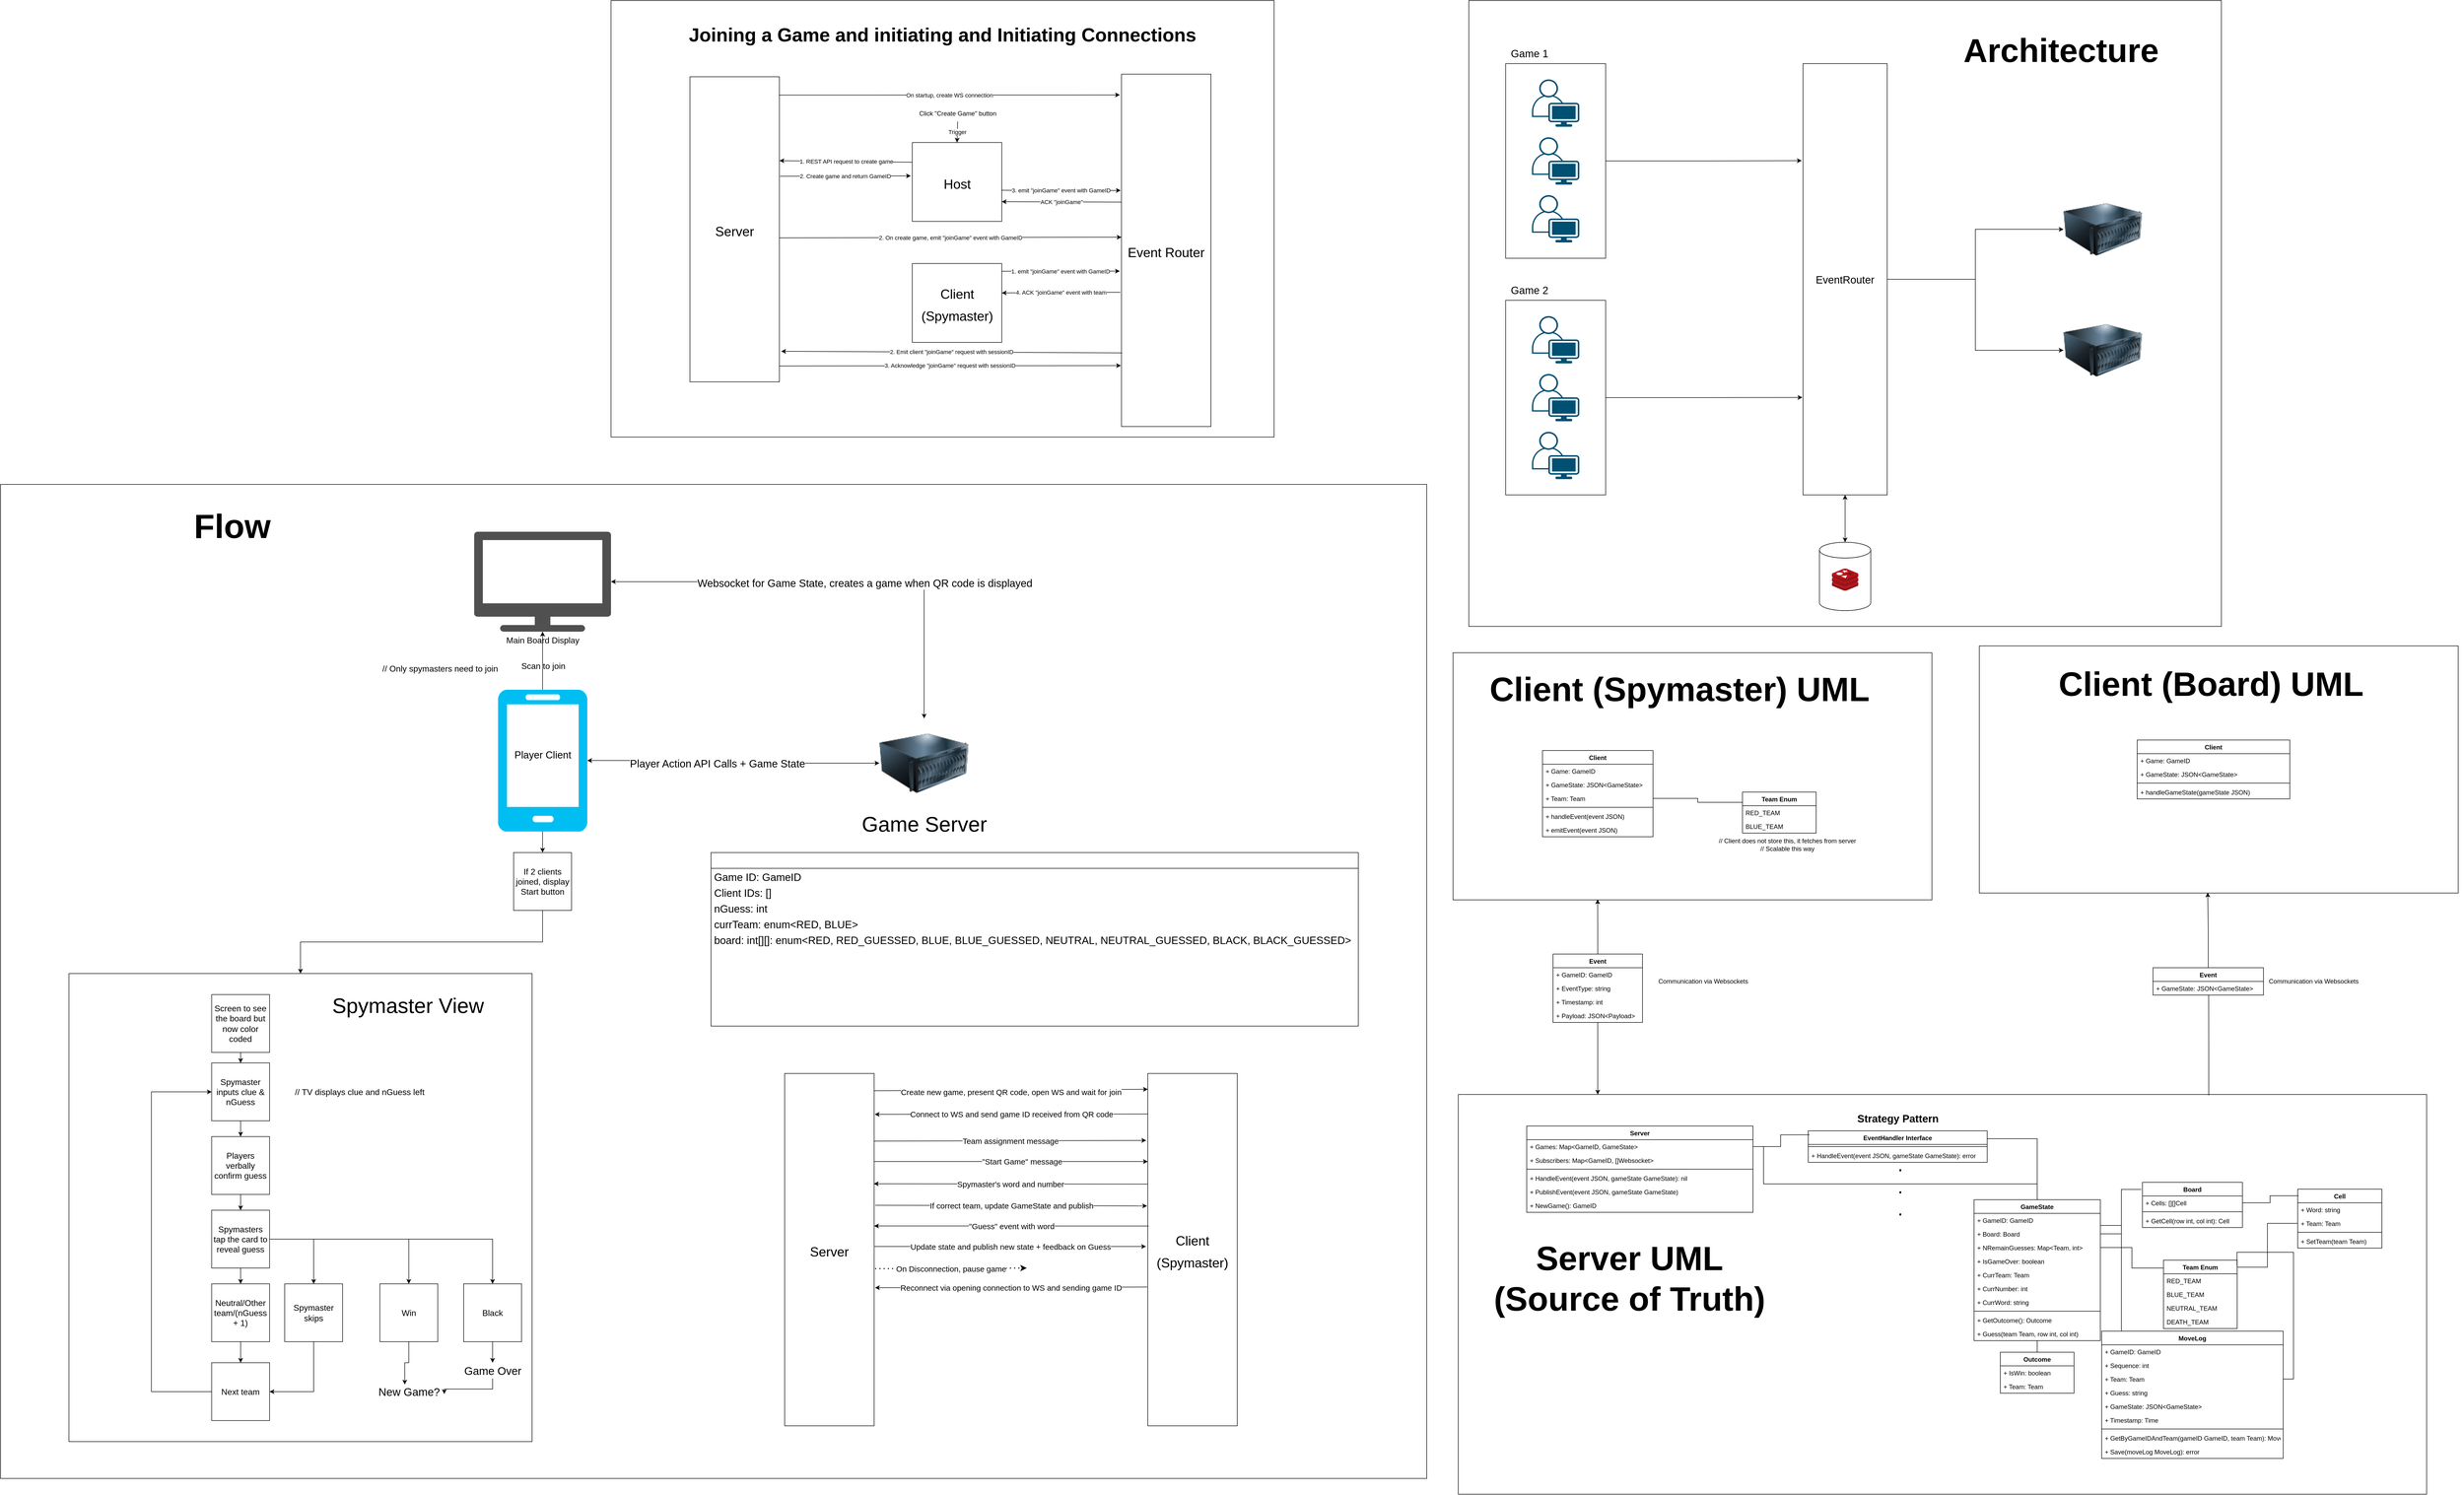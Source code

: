 <mxfile version="20.2.0" type="device"><diagram id="eKOl7I04I3RqvvIm3mIT" name="Page-1"><mxGraphModel dx="9917" dy="6447" grid="1" gridSize="10" guides="1" tooltips="1" connect="1" arrows="1" fold="1" page="1" pageScale="1" pageWidth="850" pageHeight="1100" math="0" shadow="0"><root><mxCell id="0"/><mxCell id="1" parent="0"/><mxCell id="Bn85tjoYDqHKrBX4OfkU-74" value="" style="group;movable=0;resizable=0;rotatable=0;deletable=0;editable=0;connectable=0;" parent="1" vertex="1" connectable="0"><mxGeometry x="-620" y="20" width="2710" height="1890" as="geometry"/></mxCell><mxCell id="Bn85tjoYDqHKrBX4OfkU-70" value="" style="rounded=0;whiteSpace=wrap;html=1;movable=0;resizable=0;rotatable=0;deletable=0;editable=0;connectable=0;" parent="Bn85tjoYDqHKrBX4OfkU-74" vertex="1"><mxGeometry width="2710" height="1890" as="geometry"/></mxCell><mxCell id="Z1jZLjbEhrjlkGBgZ7YE-8" value="" style="group" parent="Bn85tjoYDqHKrBX4OfkU-74" vertex="1" connectable="0"><mxGeometry x="945" y="390" width="170" height="270" as="geometry"/></mxCell><mxCell id="Z1jZLjbEhrjlkGBgZ7YE-6" value="" style="verticalLabelPosition=bottom;html=1;verticalAlign=top;align=center;strokeColor=none;fillColor=#00BEF2;shape=mxgraph.azure.mobile;pointerEvents=1;fontSize=19;" parent="Z1jZLjbEhrjlkGBgZ7YE-8" vertex="1"><mxGeometry width="170" height="270" as="geometry"/></mxCell><mxCell id="Z1jZLjbEhrjlkGBgZ7YE-7" value="Player Client" style="text;html=1;align=center;verticalAlign=middle;resizable=0;points=[];autosize=1;strokeColor=none;fillColor=none;fontSize=19;" parent="Z1jZLjbEhrjlkGBgZ7YE-8" vertex="1"><mxGeometry x="25" y="110" width="120" height="30" as="geometry"/></mxCell><mxCell id="Z1jZLjbEhrjlkGBgZ7YE-11" value="" style="group" parent="Bn85tjoYDqHKrBX4OfkU-74" vertex="1" connectable="0"><mxGeometry x="900" y="90" width="260" height="190" as="geometry"/></mxCell><mxCell id="Z1jZLjbEhrjlkGBgZ7YE-12" value="&lt;font style=&quot;font-size: 16px&quot;&gt;Main Board Display&lt;/font&gt;" style="sketch=0;pointerEvents=1;shadow=0;dashed=0;html=1;strokeColor=none;fillColor=#505050;labelPosition=center;verticalLabelPosition=bottom;verticalAlign=top;outlineConnect=0;align=center;shape=mxgraph.office.devices.tv;" parent="Z1jZLjbEhrjlkGBgZ7YE-11" vertex="1"><mxGeometry width="260" height="190" as="geometry"/></mxCell><mxCell id="Z1jZLjbEhrjlkGBgZ7YE-9" value="" style="shape=image;html=1;verticalAlign=top;verticalLabelPosition=bottom;labelBackgroundColor=#ffffff;imageAspect=0;aspect=fixed;image=https://cdn2.iconfinder.com/data/icons/boxicons-regular-vol-3/24/bx-qr-scan-128.png;fontSize=19;container=1;" parent="Z1jZLjbEhrjlkGBgZ7YE-11" vertex="1"><mxGeometry x="90" y="40" width="80" height="80" as="geometry"/></mxCell><mxCell id="Z1jZLjbEhrjlkGBgZ7YE-15" style="edgeStyle=orthogonalEdgeStyle;rounded=0;orthogonalLoop=1;jettySize=auto;html=1;fontSize=16;" parent="Bn85tjoYDqHKrBX4OfkU-74" source="Z1jZLjbEhrjlkGBgZ7YE-6" target="Z1jZLjbEhrjlkGBgZ7YE-12" edge="1"><mxGeometry relative="1" as="geometry"/></mxCell><mxCell id="Z1jZLjbEhrjlkGBgZ7YE-16" value="Scan to join" style="edgeLabel;html=1;align=center;verticalAlign=middle;resizable=0;points=[];fontSize=16;" parent="Z1jZLjbEhrjlkGBgZ7YE-15" vertex="1" connectable="0"><mxGeometry x="-0.177" y="-1" relative="1" as="geometry"><mxPoint as="offset"/></mxGeometry></mxCell><mxCell id="Z1jZLjbEhrjlkGBgZ7YE-24" value="// Only spymasters need to join" style="text;html=1;align=center;verticalAlign=middle;resizable=0;points=[];autosize=1;strokeColor=none;fillColor=none;fontSize=16;" parent="Bn85tjoYDqHKrBX4OfkU-74" vertex="1"><mxGeometry x="715" y="340" width="240" height="20" as="geometry"/></mxCell><mxCell id="Z1jZLjbEhrjlkGBgZ7YE-41" value="&lt;b style=&quot;font-size: 64px;&quot;&gt;&lt;font style=&quot;font-size: 64px;&quot;&gt;Flow&lt;/font&gt;&lt;/b&gt;" style="text;html=1;align=center;verticalAlign=middle;resizable=0;points=[];autosize=1;strokeColor=none;fillColor=none;fontSize=64;" parent="Bn85tjoYDqHKrBX4OfkU-74" vertex="1"><mxGeometry x="360" y="40" width="160" height="80" as="geometry"/></mxCell><mxCell id="Z1jZLjbEhrjlkGBgZ7YE-49" value="If 2 clients joined, display Start button" style="whiteSpace=wrap;html=1;aspect=fixed;fontSize=16;" parent="Bn85tjoYDqHKrBX4OfkU-74" vertex="1"><mxGeometry x="975" y="700" width="110" height="110" as="geometry"/></mxCell><mxCell id="Z1jZLjbEhrjlkGBgZ7YE-50" style="edgeStyle=orthogonalEdgeStyle;rounded=0;orthogonalLoop=1;jettySize=auto;html=1;entryX=0.5;entryY=0;entryDx=0;entryDy=0;fontSize=21;" parent="Bn85tjoYDqHKrBX4OfkU-74" source="Z1jZLjbEhrjlkGBgZ7YE-6" target="Z1jZLjbEhrjlkGBgZ7YE-49" edge="1"><mxGeometry relative="1" as="geometry"/></mxCell><mxCell id="Z1jZLjbEhrjlkGBgZ7YE-53" value="" style="group" parent="Bn85tjoYDqHKrBX4OfkU-74" vertex="1" connectable="0"><mxGeometry x="130" y="930" width="904.249" height="890" as="geometry"/></mxCell><mxCell id="Z1jZLjbEhrjlkGBgZ7YE-52" value="" style="rounded=0;whiteSpace=wrap;html=1;fontSize=21;" parent="Z1jZLjbEhrjlkGBgZ7YE-53" vertex="1"><mxGeometry width="880" height="890" as="geometry"/></mxCell><mxCell id="Z1jZLjbEhrjlkGBgZ7YE-23" value="Screen to see the board but now color coded" style="whiteSpace=wrap;html=1;aspect=fixed;fontSize=16;" parent="Z1jZLjbEhrjlkGBgZ7YE-53" vertex="1"><mxGeometry x="271.233" y="40" width="110" height="110" as="geometry"/></mxCell><mxCell id="Z1jZLjbEhrjlkGBgZ7YE-26" value="Spymaster inputs clue &amp;amp; nGuess" style="whiteSpace=wrap;html=1;aspect=fixed;fontSize=16;" parent="Z1jZLjbEhrjlkGBgZ7YE-53" vertex="1"><mxGeometry x="271.233" y="170" width="110" height="110" as="geometry"/></mxCell><mxCell id="Z1jZLjbEhrjlkGBgZ7YE-27" value="" style="edgeStyle=orthogonalEdgeStyle;rounded=0;orthogonalLoop=1;jettySize=auto;html=1;fontSize=16;" parent="Z1jZLjbEhrjlkGBgZ7YE-53" source="Z1jZLjbEhrjlkGBgZ7YE-23" target="Z1jZLjbEhrjlkGBgZ7YE-26" edge="1"><mxGeometry relative="1" as="geometry"/></mxCell><mxCell id="Z1jZLjbEhrjlkGBgZ7YE-28" value="Players verbally confirm guess" style="whiteSpace=wrap;html=1;aspect=fixed;fontSize=16;" parent="Z1jZLjbEhrjlkGBgZ7YE-53" vertex="1"><mxGeometry x="271.233" y="310" width="110" height="110" as="geometry"/></mxCell><mxCell id="Z1jZLjbEhrjlkGBgZ7YE-29" style="edgeStyle=orthogonalEdgeStyle;rounded=0;orthogonalLoop=1;jettySize=auto;html=1;entryX=0.5;entryY=0;entryDx=0;entryDy=0;fontSize=16;" parent="Z1jZLjbEhrjlkGBgZ7YE-53" source="Z1jZLjbEhrjlkGBgZ7YE-26" target="Z1jZLjbEhrjlkGBgZ7YE-28" edge="1"><mxGeometry relative="1" as="geometry"/></mxCell><mxCell id="Z1jZLjbEhrjlkGBgZ7YE-126" style="edgeStyle=orthogonalEdgeStyle;rounded=0;orthogonalLoop=1;jettySize=auto;html=1;entryX=0.5;entryY=0;entryDx=0;entryDy=0;fontSize=20;startArrow=none;startFill=0;" parent="Z1jZLjbEhrjlkGBgZ7YE-53" source="Z1jZLjbEhrjlkGBgZ7YE-30" target="Z1jZLjbEhrjlkGBgZ7YE-120" edge="1"><mxGeometry relative="1" as="geometry"/></mxCell><mxCell id="Z1jZLjbEhrjlkGBgZ7YE-30" value="Spymasters tap the card to reveal guess" style="whiteSpace=wrap;html=1;aspect=fixed;fontSize=16;" parent="Z1jZLjbEhrjlkGBgZ7YE-53" vertex="1"><mxGeometry x="271.233" y="450" width="110" height="110" as="geometry"/></mxCell><mxCell id="Z1jZLjbEhrjlkGBgZ7YE-31" style="edgeStyle=orthogonalEdgeStyle;rounded=0;orthogonalLoop=1;jettySize=auto;html=1;fontSize=16;" parent="Z1jZLjbEhrjlkGBgZ7YE-53" source="Z1jZLjbEhrjlkGBgZ7YE-28" target="Z1jZLjbEhrjlkGBgZ7YE-30" edge="1"><mxGeometry relative="1" as="geometry"/></mxCell><mxCell id="Z1jZLjbEhrjlkGBgZ7YE-32" value="Neutral/Other team/(nGuess + 1)" style="whiteSpace=wrap;html=1;aspect=fixed;fontSize=16;" parent="Z1jZLjbEhrjlkGBgZ7YE-53" vertex="1"><mxGeometry x="271.233" y="590" width="110" height="110" as="geometry"/></mxCell><mxCell id="Z1jZLjbEhrjlkGBgZ7YE-33" style="edgeStyle=orthogonalEdgeStyle;rounded=0;orthogonalLoop=1;jettySize=auto;html=1;fontSize=16;" parent="Z1jZLjbEhrjlkGBgZ7YE-53" source="Z1jZLjbEhrjlkGBgZ7YE-30" target="Z1jZLjbEhrjlkGBgZ7YE-32" edge="1"><mxGeometry relative="1" as="geometry"/></mxCell><mxCell id="Z1jZLjbEhrjlkGBgZ7YE-37" style="edgeStyle=orthogonalEdgeStyle;rounded=0;orthogonalLoop=1;jettySize=auto;html=1;entryX=0;entryY=0.5;entryDx=0;entryDy=0;fontSize=16;" parent="Z1jZLjbEhrjlkGBgZ7YE-53" source="Z1jZLjbEhrjlkGBgZ7YE-35" target="Z1jZLjbEhrjlkGBgZ7YE-26" edge="1"><mxGeometry relative="1" as="geometry"><Array as="points"><mxPoint x="156.712" y="795"/><mxPoint x="156.712" y="225"/></Array></mxGeometry></mxCell><mxCell id="Z1jZLjbEhrjlkGBgZ7YE-35" value="Next team" style="whiteSpace=wrap;html=1;aspect=fixed;fontSize=16;" parent="Z1jZLjbEhrjlkGBgZ7YE-53" vertex="1"><mxGeometry x="271.233" y="740" width="110" height="110" as="geometry"/></mxCell><mxCell id="Z1jZLjbEhrjlkGBgZ7YE-36" value="" style="edgeStyle=orthogonalEdgeStyle;rounded=0;orthogonalLoop=1;jettySize=auto;html=1;fontSize=16;" parent="Z1jZLjbEhrjlkGBgZ7YE-53" source="Z1jZLjbEhrjlkGBgZ7YE-32" target="Z1jZLjbEhrjlkGBgZ7YE-35" edge="1"><mxGeometry relative="1" as="geometry"/></mxCell><mxCell id="Z1jZLjbEhrjlkGBgZ7YE-40" style="edgeStyle=orthogonalEdgeStyle;rounded=0;orthogonalLoop=1;jettySize=auto;html=1;entryX=1;entryY=0.5;entryDx=0;entryDy=0;fontSize=16;exitX=0.5;exitY=1;exitDx=0;exitDy=0;" parent="Z1jZLjbEhrjlkGBgZ7YE-53" source="Z1jZLjbEhrjlkGBgZ7YE-38" target="Z1jZLjbEhrjlkGBgZ7YE-35" edge="1"><mxGeometry relative="1" as="geometry"/></mxCell><mxCell id="Z1jZLjbEhrjlkGBgZ7YE-38" value="Spymaster skips" style="whiteSpace=wrap;html=1;aspect=fixed;fontSize=16;" parent="Z1jZLjbEhrjlkGBgZ7YE-53" vertex="1"><mxGeometry x="409.997" y="590" width="110" height="110" as="geometry"/></mxCell><mxCell id="Z1jZLjbEhrjlkGBgZ7YE-39" style="edgeStyle=orthogonalEdgeStyle;rounded=0;orthogonalLoop=1;jettySize=auto;html=1;fontSize=16;" parent="Z1jZLjbEhrjlkGBgZ7YE-53" source="Z1jZLjbEhrjlkGBgZ7YE-30" target="Z1jZLjbEhrjlkGBgZ7YE-38" edge="1"><mxGeometry relative="1" as="geometry"/></mxCell><mxCell id="Z1jZLjbEhrjlkGBgZ7YE-43" value="// TV displays clue and nGuess left" style="text;html=1;align=center;verticalAlign=middle;resizable=0;points=[];autosize=1;strokeColor=none;fillColor=none;fontSize=16;" parent="Z1jZLjbEhrjlkGBgZ7YE-53" vertex="1"><mxGeometry x="421.918" y="215" width="260" height="20" as="geometry"/></mxCell><mxCell id="Z1jZLjbEhrjlkGBgZ7YE-44" value="Win" style="whiteSpace=wrap;html=1;aspect=fixed;fontSize=16;" parent="Z1jZLjbEhrjlkGBgZ7YE-53" vertex="1"><mxGeometry x="590.819" y="590" width="110" height="110" as="geometry"/></mxCell><mxCell id="Z1jZLjbEhrjlkGBgZ7YE-45" style="edgeStyle=orthogonalEdgeStyle;rounded=0;orthogonalLoop=1;jettySize=auto;html=1;fontSize=60;" parent="Z1jZLjbEhrjlkGBgZ7YE-53" source="Z1jZLjbEhrjlkGBgZ7YE-30" target="Z1jZLjbEhrjlkGBgZ7YE-44" edge="1"><mxGeometry relative="1" as="geometry"/></mxCell><mxCell id="Z1jZLjbEhrjlkGBgZ7YE-48" value="&lt;font style=&quot;font-size: 21px&quot;&gt;New Game?&lt;/font&gt;" style="text;html=1;align=center;verticalAlign=middle;resizable=0;points=[];autosize=1;strokeColor=none;fillColor=none;fontSize=16;" parent="Z1jZLjbEhrjlkGBgZ7YE-53" vertex="1"><mxGeometry x="580.814" y="780" width="130" height="30" as="geometry"/></mxCell><mxCell id="Z1jZLjbEhrjlkGBgZ7YE-46" style="edgeStyle=orthogonalEdgeStyle;rounded=0;orthogonalLoop=1;jettySize=auto;html=1;fontSize=60;entryX=0.441;entryY=0.047;entryDx=0;entryDy=0;entryPerimeter=0;" parent="Z1jZLjbEhrjlkGBgZ7YE-53" source="Z1jZLjbEhrjlkGBgZ7YE-44" target="Z1jZLjbEhrjlkGBgZ7YE-48" edge="1"><mxGeometry relative="1" as="geometry"><mxPoint x="717.26" y="750" as="targetPoint"/></mxGeometry></mxCell><mxCell id="Z1jZLjbEhrjlkGBgZ7YE-54" value="&lt;font style=&quot;font-size: 40px&quot;&gt;Spymaster View&lt;/font&gt;" style="text;html=1;align=center;verticalAlign=middle;resizable=0;points=[];autosize=1;strokeColor=none;fillColor=none;fontSize=21;" parent="Z1jZLjbEhrjlkGBgZ7YE-53" vertex="1"><mxGeometry x="494.247" y="40" width="300" height="40" as="geometry"/></mxCell><mxCell id="Z1jZLjbEhrjlkGBgZ7YE-124" style="edgeStyle=orthogonalEdgeStyle;rounded=0;orthogonalLoop=1;jettySize=auto;html=1;fontSize=20;startArrow=none;startFill=0;" parent="Z1jZLjbEhrjlkGBgZ7YE-53" source="Z1jZLjbEhrjlkGBgZ7YE-120" target="Z1jZLjbEhrjlkGBgZ7YE-123" edge="1"><mxGeometry relative="1" as="geometry"/></mxCell><mxCell id="Z1jZLjbEhrjlkGBgZ7YE-120" value="Black" style="whiteSpace=wrap;html=1;aspect=fixed;fontSize=16;" parent="Z1jZLjbEhrjlkGBgZ7YE-53" vertex="1"><mxGeometry x="749.999" y="590" width="110" height="110" as="geometry"/></mxCell><mxCell id="Z1jZLjbEhrjlkGBgZ7YE-125" style="edgeStyle=orthogonalEdgeStyle;rounded=0;orthogonalLoop=1;jettySize=auto;html=1;entryX=1.018;entryY=0.649;entryDx=0;entryDy=0;entryPerimeter=0;fontSize=20;startArrow=none;startFill=0;" parent="Z1jZLjbEhrjlkGBgZ7YE-53" source="Z1jZLjbEhrjlkGBgZ7YE-123" target="Z1jZLjbEhrjlkGBgZ7YE-48" edge="1"><mxGeometry relative="1" as="geometry"><Array as="points"><mxPoint x="805" y="790"/><mxPoint x="713" y="790"/></Array></mxGeometry></mxCell><mxCell id="Z1jZLjbEhrjlkGBgZ7YE-123" value="&lt;span style=&quot;font-size: 21px&quot;&gt;Game Over&lt;/span&gt;" style="text;html=1;align=center;verticalAlign=middle;resizable=0;points=[];autosize=1;strokeColor=none;fillColor=none;fontSize=16;" parent="Z1jZLjbEhrjlkGBgZ7YE-53" vertex="1"><mxGeometry x="744.994" y="740" width="120" height="30" as="geometry"/></mxCell><mxCell id="Z1jZLjbEhrjlkGBgZ7YE-55" style="edgeStyle=orthogonalEdgeStyle;rounded=0;orthogonalLoop=1;jettySize=auto;html=1;entryX=0.5;entryY=0;entryDx=0;entryDy=0;fontSize=40;" parent="Bn85tjoYDqHKrBX4OfkU-74" source="Z1jZLjbEhrjlkGBgZ7YE-49" target="Z1jZLjbEhrjlkGBgZ7YE-52" edge="1"><mxGeometry relative="1" as="geometry"/></mxCell><mxCell id="Z1jZLjbEhrjlkGBgZ7YE-82" value="Game Server" style="image;html=1;image=img/lib/clip_art/computers/Server_128x128.png;fontSize=40;" parent="Bn85tjoYDqHKrBX4OfkU-74" vertex="1"><mxGeometry x="1670" y="445" width="170" height="170" as="geometry"/></mxCell><mxCell id="Z1jZLjbEhrjlkGBgZ7YE-83" style="edgeStyle=orthogonalEdgeStyle;rounded=0;orthogonalLoop=1;jettySize=auto;html=1;entryX=0.5;entryY=0;entryDx=0;entryDy=0;fontSize=40;startArrow=classic;startFill=1;" parent="Bn85tjoYDqHKrBX4OfkU-74" source="Z1jZLjbEhrjlkGBgZ7YE-12" target="Z1jZLjbEhrjlkGBgZ7YE-82" edge="1"><mxGeometry relative="1" as="geometry"/></mxCell><mxCell id="Z1jZLjbEhrjlkGBgZ7YE-84" value="Websocket for Game State, creates a game when QR code is displayed" style="edgeLabel;html=1;align=center;verticalAlign=middle;resizable=0;points=[];fontSize=20;" parent="Z1jZLjbEhrjlkGBgZ7YE-83" vertex="1" connectable="0"><mxGeometry x="0.127" y="-2" relative="1" as="geometry"><mxPoint as="offset"/></mxGeometry></mxCell><mxCell id="Z1jZLjbEhrjlkGBgZ7YE-85" style="edgeStyle=orthogonalEdgeStyle;rounded=0;orthogonalLoop=1;jettySize=auto;html=1;entryX=0;entryY=0.5;entryDx=0;entryDy=0;fontSize=40;startArrow=classic;startFill=1;" parent="Bn85tjoYDqHKrBX4OfkU-74" source="Z1jZLjbEhrjlkGBgZ7YE-6" target="Z1jZLjbEhrjlkGBgZ7YE-82" edge="1"><mxGeometry relative="1" as="geometry"/></mxCell><mxCell id="Z1jZLjbEhrjlkGBgZ7YE-86" value="&lt;font style=&quot;font-size: 20px&quot;&gt;Player Action API Calls + Game State&lt;/font&gt;" style="edgeLabel;html=1;align=center;verticalAlign=middle;resizable=0;points=[];fontSize=40;" parent="Z1jZLjbEhrjlkGBgZ7YE-85" vertex="1" connectable="0"><mxGeometry x="-0.118" y="2" relative="1" as="geometry"><mxPoint as="offset"/></mxGeometry></mxCell><mxCell id="Z1jZLjbEhrjlkGBgZ7YE-101" value="  " style="swimlane;fontStyle=0;childLayout=stackLayout;horizontal=1;startSize=30;horizontalStack=0;resizeParent=1;resizeParentMax=0;resizeLast=0;collapsible=1;marginBottom=0;fontSize=20;" parent="Bn85tjoYDqHKrBX4OfkU-74" vertex="1"><mxGeometry x="1350" y="700" width="1230" height="330" as="geometry"><mxRectangle x="1080" y="740" width="140" height="30" as="alternateBounds"/></mxGeometry></mxCell><mxCell id="Z1jZLjbEhrjlkGBgZ7YE-102" value="Game ID: GameID" style="text;strokeColor=none;fillColor=none;align=left;verticalAlign=middle;spacingLeft=4;spacingRight=4;overflow=hidden;points=[[0,0.5],[1,0.5]];portConstraint=eastwest;rotatable=0;fontSize=20;" parent="Z1jZLjbEhrjlkGBgZ7YE-101" vertex="1"><mxGeometry y="30" width="1230" height="30" as="geometry"/></mxCell><mxCell id="Z1jZLjbEhrjlkGBgZ7YE-103" value="Client IDs: []" style="text;strokeColor=none;fillColor=none;align=left;verticalAlign=middle;spacingLeft=4;spacingRight=4;overflow=hidden;points=[[0,0.5],[1,0.5]];portConstraint=eastwest;rotatable=0;fontSize=20;" parent="Z1jZLjbEhrjlkGBgZ7YE-101" vertex="1"><mxGeometry y="60" width="1230" height="30" as="geometry"/></mxCell><mxCell id="Z1jZLjbEhrjlkGBgZ7YE-104" value="nGuess: int" style="text;strokeColor=none;fillColor=none;align=left;verticalAlign=middle;spacingLeft=4;spacingRight=4;overflow=hidden;points=[[0,0.5],[1,0.5]];portConstraint=eastwest;rotatable=0;fontSize=20;" parent="Z1jZLjbEhrjlkGBgZ7YE-101" vertex="1"><mxGeometry y="90" width="1230" height="30" as="geometry"/></mxCell><mxCell id="Z1jZLjbEhrjlkGBgZ7YE-113" value="currTeam: enum&lt;RED, BLUE&gt;" style="text;strokeColor=none;fillColor=none;align=left;verticalAlign=middle;spacingLeft=4;spacingRight=4;overflow=hidden;points=[[0,0.5],[1,0.5]];portConstraint=eastwest;rotatable=0;fontSize=20;" parent="Z1jZLjbEhrjlkGBgZ7YE-101" vertex="1"><mxGeometry y="120" width="1230" height="30" as="geometry"/></mxCell><mxCell id="Z1jZLjbEhrjlkGBgZ7YE-119" value="board: int[][]: enum&lt;RED, RED_GUESSED, BLUE, BLUE_GUESSED, NEUTRAL, NEUTRAL_GUESSED, BLACK, BLACK_GUESSED&gt;" style="text;strokeColor=none;fillColor=none;align=left;verticalAlign=middle;spacingLeft=4;spacingRight=4;overflow=hidden;points=[[0,0.5],[1,0.5]];portConstraint=eastwest;rotatable=0;fontSize=20;" parent="Z1jZLjbEhrjlkGBgZ7YE-101" vertex="1"><mxGeometry y="150" width="1230" height="30" as="geometry"/></mxCell><mxCell id="Z1jZLjbEhrjlkGBgZ7YE-118" style="text;strokeColor=none;fillColor=none;align=left;verticalAlign=middle;spacingLeft=4;spacingRight=4;overflow=hidden;points=[[0,0.5],[1,0.5]];portConstraint=eastwest;rotatable=0;fontSize=20;" parent="Z1jZLjbEhrjlkGBgZ7YE-101" vertex="1"><mxGeometry y="180" width="1230" height="30" as="geometry"/></mxCell><mxCell id="Z1jZLjbEhrjlkGBgZ7YE-117" style="text;strokeColor=none;fillColor=none;align=left;verticalAlign=middle;spacingLeft=4;spacingRight=4;overflow=hidden;points=[[0,0.5],[1,0.5]];portConstraint=eastwest;rotatable=0;fontSize=20;" parent="Z1jZLjbEhrjlkGBgZ7YE-101" vertex="1"><mxGeometry y="210" width="1230" height="30" as="geometry"/></mxCell><mxCell id="Z1jZLjbEhrjlkGBgZ7YE-116" style="text;strokeColor=none;fillColor=none;align=left;verticalAlign=middle;spacingLeft=4;spacingRight=4;overflow=hidden;points=[[0,0.5],[1,0.5]];portConstraint=eastwest;rotatable=0;fontSize=20;" parent="Z1jZLjbEhrjlkGBgZ7YE-101" vertex="1"><mxGeometry y="240" width="1230" height="30" as="geometry"/></mxCell><mxCell id="Z1jZLjbEhrjlkGBgZ7YE-115" style="text;strokeColor=none;fillColor=none;align=left;verticalAlign=middle;spacingLeft=4;spacingRight=4;overflow=hidden;points=[[0,0.5],[1,0.5]];portConstraint=eastwest;rotatable=0;fontSize=20;" parent="Z1jZLjbEhrjlkGBgZ7YE-101" vertex="1"><mxGeometry y="270" width="1230" height="30" as="geometry"/></mxCell><mxCell id="Z1jZLjbEhrjlkGBgZ7YE-114" style="text;strokeColor=none;fillColor=none;align=left;verticalAlign=middle;spacingLeft=4;spacingRight=4;overflow=hidden;points=[[0,0.5],[1,0.5]];portConstraint=eastwest;rotatable=0;fontSize=20;" parent="Z1jZLjbEhrjlkGBgZ7YE-101" vertex="1"><mxGeometry y="300" width="1230" height="30" as="geometry"/></mxCell><mxCell id="udQbQ-bVocrR9HsnSEGD-100" value="" style="group" parent="Bn85tjoYDqHKrBX4OfkU-74" vertex="1" connectable="0"><mxGeometry x="1490" y="1120" width="860" height="670" as="geometry"/></mxCell><mxCell id="udQbQ-bVocrR9HsnSEGD-84" value="&lt;font style=&quot;font-size: 25px;&quot;&gt;Server&lt;br&gt;&lt;/font&gt;" style="rounded=0;whiteSpace=wrap;html=1;shadow=0;fontSize=35;" parent="udQbQ-bVocrR9HsnSEGD-100" vertex="1"><mxGeometry width="170" height="670" as="geometry"/></mxCell><mxCell id="udQbQ-bVocrR9HsnSEGD-89" value="Connect to WS and send game ID received from QR code" style="endArrow=classic;html=1;rounded=0;fontSize=15;exitX=0.003;exitY=0.115;exitDx=0;exitDy=0;exitPerimeter=0;entryX=1.007;entryY=0.116;entryDx=0;entryDy=0;entryPerimeter=0;" parent="udQbQ-bVocrR9HsnSEGD-100" source="udQbQ-bVocrR9HsnSEGD-83" target="udQbQ-bVocrR9HsnSEGD-84" edge="1"><mxGeometry width="50" height="50" relative="1" as="geometry"><mxPoint x="510" y="440" as="sourcePoint"/><mxPoint x="560" y="390" as="targetPoint"/></mxGeometry></mxCell><mxCell id="udQbQ-bVocrR9HsnSEGD-83" value="&lt;font style=&quot;font-size: 25px;&quot;&gt;Client&lt;br&gt;(Spymaster)&lt;br&gt;&lt;/font&gt;" style="rounded=0;whiteSpace=wrap;html=1;shadow=0;fontSize=35;" parent="udQbQ-bVocrR9HsnSEGD-100" vertex="1"><mxGeometry x="690" width="170" height="670" as="geometry"/></mxCell><mxCell id="udQbQ-bVocrR9HsnSEGD-90" value="Team assignment message" style="endArrow=classic;html=1;rounded=0;fontSize=15;exitX=1.002;exitY=0.192;exitDx=0;exitDy=0;exitPerimeter=0;entryX=-0.018;entryY=0.19;entryDx=0;entryDy=0;entryPerimeter=0;" parent="udQbQ-bVocrR9HsnSEGD-100" source="udQbQ-bVocrR9HsnSEGD-84" target="udQbQ-bVocrR9HsnSEGD-83" edge="1"><mxGeometry width="50" height="50" relative="1" as="geometry"><mxPoint x="510" y="390" as="sourcePoint"/><mxPoint x="560" y="340" as="targetPoint"/></mxGeometry></mxCell><mxCell id="udQbQ-bVocrR9HsnSEGD-91" value="" style="endArrow=classic;html=1;rounded=0;fontSize=15;exitX=1;exitY=0.25;exitDx=0;exitDy=0;entryX=0;entryY=0.25;entryDx=0;entryDy=0;" parent="udQbQ-bVocrR9HsnSEGD-100" source="udQbQ-bVocrR9HsnSEGD-84" target="udQbQ-bVocrR9HsnSEGD-83" edge="1"><mxGeometry width="50" height="50" relative="1" as="geometry"><mxPoint x="510" y="390" as="sourcePoint"/><mxPoint x="320" y="320" as="targetPoint"/></mxGeometry></mxCell><mxCell id="udQbQ-bVocrR9HsnSEGD-92" value="&quot;Start Game&quot; message" style="edgeLabel;html=1;align=center;verticalAlign=middle;resizable=0;points=[];fontSize=15;" parent="udQbQ-bVocrR9HsnSEGD-91" vertex="1" connectable="0"><mxGeometry x="0.079" y="1" relative="1" as="geometry"><mxPoint as="offset"/></mxGeometry></mxCell><mxCell id="udQbQ-bVocrR9HsnSEGD-93" value="Spymaster's word and number" style="endArrow=classic;html=1;rounded=0;fontSize=15;entryX=0.997;entryY=0.313;entryDx=0;entryDy=0;entryPerimeter=0;exitX=-0.003;exitY=0.314;exitDx=0;exitDy=0;exitPerimeter=0;" parent="udQbQ-bVocrR9HsnSEGD-100" source="udQbQ-bVocrR9HsnSEGD-83" target="udQbQ-bVocrR9HsnSEGD-84" edge="1"><mxGeometry width="50" height="50" relative="1" as="geometry"><mxPoint x="520" y="350" as="sourcePoint"/><mxPoint x="570" y="300" as="targetPoint"/></mxGeometry></mxCell><mxCell id="udQbQ-bVocrR9HsnSEGD-95" value="If correct team, update GameState and publish" style="endArrow=classic;html=1;rounded=0;fontSize=15;exitX=1.012;exitY=0.374;exitDx=0;exitDy=0;exitPerimeter=0;entryX=-0.008;entryY=0.376;entryDx=0;entryDy=0;entryPerimeter=0;" parent="udQbQ-bVocrR9HsnSEGD-100" source="udQbQ-bVocrR9HsnSEGD-84" target="udQbQ-bVocrR9HsnSEGD-83" edge="1"><mxGeometry width="50" height="50" relative="1" as="geometry"><mxPoint x="570" y="330" as="sourcePoint"/><mxPoint x="620" y="280" as="targetPoint"/></mxGeometry></mxCell><mxCell id="udQbQ-bVocrR9HsnSEGD-96" value="&quot;Guess&quot; event with word" style="endArrow=classic;html=1;rounded=0;fontSize=15;exitX=0.009;exitY=0.433;exitDx=0;exitDy=0;exitPerimeter=0;" parent="udQbQ-bVocrR9HsnSEGD-100" source="udQbQ-bVocrR9HsnSEGD-83" edge="1"><mxGeometry width="50" height="50" relative="1" as="geometry"><mxPoint x="520" y="400" as="sourcePoint"/><mxPoint x="170" y="290" as="targetPoint"/></mxGeometry></mxCell><mxCell id="udQbQ-bVocrR9HsnSEGD-97" value="Update state and publish new state + feedback on Guess" style="endArrow=classic;html=1;rounded=0;fontSize=15;exitX=1.005;exitY=0.491;exitDx=0;exitDy=0;exitPerimeter=0;entryX=-0.02;entryY=0.491;entryDx=0;entryDy=0;entryPerimeter=0;" parent="udQbQ-bVocrR9HsnSEGD-100" source="udQbQ-bVocrR9HsnSEGD-84" target="udQbQ-bVocrR9HsnSEGD-83" edge="1"><mxGeometry width="50" height="50" relative="1" as="geometry"><mxPoint x="520" y="400" as="sourcePoint"/><mxPoint x="570" y="350" as="targetPoint"/></mxGeometry></mxCell><mxCell id="udQbQ-bVocrR9HsnSEGD-98" value="On Disconnection, pause game" style="endArrow=classic;dashed=1;html=1;dashPattern=1 3;strokeWidth=2;rounded=0;fontSize=15;exitX=1.012;exitY=0.554;exitDx=0;exitDy=0;exitPerimeter=0;endFill=1;" parent="udQbQ-bVocrR9HsnSEGD-100" source="udQbQ-bVocrR9HsnSEGD-84" edge="1"><mxGeometry width="50" height="50" relative="1" as="geometry"><mxPoint x="400" y="470" as="sourcePoint"/><mxPoint x="460" y="370" as="targetPoint"/></mxGeometry></mxCell><mxCell id="udQbQ-bVocrR9HsnSEGD-88" value="&lt;font style=&quot;font-size: 15px;&quot;&gt;Create new game, present QR code, open WS and wait for join&lt;/font&gt;" style="endArrow=classic;html=1;rounded=0;fontSize=25;exitX=0.997;exitY=0.049;exitDx=0;exitDy=0;exitPerimeter=0;entryX=0;entryY=0.045;entryDx=0;entryDy=0;entryPerimeter=0;" parent="udQbQ-bVocrR9HsnSEGD-100" source="udQbQ-bVocrR9HsnSEGD-84" target="udQbQ-bVocrR9HsnSEGD-83" edge="1"><mxGeometry width="50" height="50" relative="1" as="geometry"><mxPoint x="510" y="440" as="sourcePoint"/><mxPoint x="690" y="30" as="targetPoint"/></mxGeometry></mxCell><mxCell id="udQbQ-bVocrR9HsnSEGD-99" value="Reconnect via opening connection to WS and sending game ID" style="endArrow=classic;html=1;rounded=0;fontSize=15;entryX=1.01;entryY=0.608;entryDx=0;entryDy=0;entryPerimeter=0;exitX=-0.007;exitY=0.606;exitDx=0;exitDy=0;exitPerimeter=0;" parent="udQbQ-bVocrR9HsnSEGD-100" source="udQbQ-bVocrR9HsnSEGD-83" target="udQbQ-bVocrR9HsnSEGD-84" edge="1"><mxGeometry width="50" height="50" relative="1" as="geometry"><mxPoint x="510" y="410" as="sourcePoint"/><mxPoint x="560" y="360" as="targetPoint"/></mxGeometry></mxCell><mxCell id="2Tqk6fiWhovAF2To3Isj-38" value="" style="edgeStyle=orthogonalEdgeStyle;rounded=0;orthogonalLoop=1;jettySize=auto;html=1;fontSize=36;" parent="Bn85tjoYDqHKrBX4OfkU-74" source="Z1jZLjbEhrjlkGBgZ7YE-6" target="Z1jZLjbEhrjlkGBgZ7YE-12" edge="1"><mxGeometry relative="1" as="geometry"/></mxCell><mxCell id="udQbQ-bVocrR9HsnSEGD-22" style="edgeStyle=orthogonalEdgeStyle;rounded=0;orthogonalLoop=1;jettySize=auto;html=1;entryX=0.144;entryY=0;entryDx=0;entryDy=0;entryPerimeter=0;endArrow=classic;endFill=1;startArrow=none;startFill=0;" parent="1" source="udQbQ-bVocrR9HsnSEGD-16" target="Bn85tjoYDqHKrBX4OfkU-71" edge="1"><mxGeometry relative="1" as="geometry"/></mxCell><mxCell id="udQbQ-bVocrR9HsnSEGD-32" style="edgeStyle=orthogonalEdgeStyle;rounded=0;orthogonalLoop=1;jettySize=auto;html=1;entryX=0.302;entryY=0.998;entryDx=0;entryDy=0;entryPerimeter=0;endArrow=classic;endFill=1;" parent="1" source="udQbQ-bVocrR9HsnSEGD-16" target="udQbQ-bVocrR9HsnSEGD-24" edge="1"><mxGeometry relative="1" as="geometry"/></mxCell><mxCell id="udQbQ-bVocrR9HsnSEGD-16" value="Event" style="swimlane;fontStyle=1;align=center;verticalAlign=top;childLayout=stackLayout;horizontal=1;startSize=26;horizontalStack=0;resizeParent=1;resizeParentMax=0;resizeLast=0;collapsible=1;marginBottom=0;" parent="1" vertex="1"><mxGeometry x="2330" y="913" width="170" height="130" as="geometry"/></mxCell><mxCell id="udQbQ-bVocrR9HsnSEGD-17" value="+ GameID: GameID" style="text;strokeColor=none;fillColor=none;align=left;verticalAlign=top;spacingLeft=4;spacingRight=4;overflow=hidden;rotatable=0;points=[[0,0.5],[1,0.5]];portConstraint=eastwest;" parent="udQbQ-bVocrR9HsnSEGD-16" vertex="1"><mxGeometry y="26" width="170" height="26" as="geometry"/></mxCell><mxCell id="udQbQ-bVocrR9HsnSEGD-18" value="+ EventType: string" style="text;strokeColor=none;fillColor=none;align=left;verticalAlign=top;spacingLeft=4;spacingRight=4;overflow=hidden;rotatable=0;points=[[0,0.5],[1,0.5]];portConstraint=eastwest;" parent="udQbQ-bVocrR9HsnSEGD-16" vertex="1"><mxGeometry y="52" width="170" height="26" as="geometry"/></mxCell><mxCell id="udQbQ-bVocrR9HsnSEGD-28" value="+ Timestamp: int" style="text;strokeColor=none;fillColor=none;align=left;verticalAlign=top;spacingLeft=4;spacingRight=4;overflow=hidden;rotatable=0;points=[[0,0.5],[1,0.5]];portConstraint=eastwest;" parent="udQbQ-bVocrR9HsnSEGD-16" vertex="1"><mxGeometry y="78" width="170" height="26" as="geometry"/></mxCell><mxCell id="udQbQ-bVocrR9HsnSEGD-19" value="+ Payload: JSON&lt;Payload&gt;" style="text;strokeColor=none;fillColor=none;align=left;verticalAlign=top;spacingLeft=4;spacingRight=4;overflow=hidden;rotatable=0;points=[[0,0.5],[1,0.5]];portConstraint=eastwest;" parent="udQbQ-bVocrR9HsnSEGD-16" vertex="1"><mxGeometry y="104" width="170" height="26" as="geometry"/></mxCell><mxCell id="udQbQ-bVocrR9HsnSEGD-26" value="Communication via Websockets" style="text;html=1;align=center;verticalAlign=middle;resizable=0;points=[];autosize=1;strokeColor=none;fillColor=none;" parent="1" vertex="1"><mxGeometry x="2520" y="955" width="190" height="20" as="geometry"/></mxCell><mxCell id="udQbQ-bVocrR9HsnSEGD-31" value="" style="group;movable=0;resizable=0;rotatable=0;deletable=0;editable=0;connectable=0;" parent="1" vertex="1" connectable="0"><mxGeometry x="2140" y="340" width="910" height="470" as="geometry"/></mxCell><mxCell id="udQbQ-bVocrR9HsnSEGD-24" value="" style="rounded=0;whiteSpace=wrap;html=1;shadow=0;movable=1;resizable=1;rotatable=1;deletable=1;editable=1;connectable=1;" parent="udQbQ-bVocrR9HsnSEGD-31" vertex="1"><mxGeometry width="910" height="470" as="geometry"/></mxCell><mxCell id="udQbQ-bVocrR9HsnSEGD-1" value="Client" style="swimlane;fontStyle=1;align=center;verticalAlign=top;childLayout=stackLayout;horizontal=1;startSize=26;horizontalStack=0;resizeParent=1;resizeParentMax=0;resizeLast=0;collapsible=1;marginBottom=0;" parent="udQbQ-bVocrR9HsnSEGD-31" vertex="1"><mxGeometry x="170" y="186" width="210" height="164" as="geometry"/></mxCell><mxCell id="udQbQ-bVocrR9HsnSEGD-2" value="+ Game: GameID" style="text;strokeColor=none;fillColor=none;align=left;verticalAlign=top;spacingLeft=4;spacingRight=4;overflow=hidden;rotatable=0;points=[[0,0.5],[1,0.5]];portConstraint=eastwest;" parent="udQbQ-bVocrR9HsnSEGD-1" vertex="1"><mxGeometry y="26" width="210" height="26" as="geometry"/></mxCell><mxCell id="udQbQ-bVocrR9HsnSEGD-7" value="+ GameState: JSON&lt;GameState&gt;" style="text;strokeColor=none;fillColor=none;align=left;verticalAlign=top;spacingLeft=4;spacingRight=4;overflow=hidden;rotatable=0;points=[[0,0.5],[1,0.5]];portConstraint=eastwest;" parent="udQbQ-bVocrR9HsnSEGD-1" vertex="1"><mxGeometry y="52" width="210" height="26" as="geometry"/></mxCell><mxCell id="udQbQ-bVocrR9HsnSEGD-5" value="+ Team: Team" style="text;strokeColor=none;fillColor=none;align=left;verticalAlign=top;spacingLeft=4;spacingRight=4;overflow=hidden;rotatable=0;points=[[0,0.5],[1,0.5]];portConstraint=eastwest;" parent="udQbQ-bVocrR9HsnSEGD-1" vertex="1"><mxGeometry y="78" width="210" height="26" as="geometry"/></mxCell><mxCell id="udQbQ-bVocrR9HsnSEGD-3" value="" style="line;strokeWidth=1;fillColor=none;align=left;verticalAlign=middle;spacingTop=-1;spacingLeft=3;spacingRight=3;rotatable=0;labelPosition=right;points=[];portConstraint=eastwest;" parent="udQbQ-bVocrR9HsnSEGD-1" vertex="1"><mxGeometry y="104" width="210" height="8" as="geometry"/></mxCell><mxCell id="udQbQ-bVocrR9HsnSEGD-4" value="+ handleEvent(event JSON)" style="text;strokeColor=none;fillColor=none;align=left;verticalAlign=top;spacingLeft=4;spacingRight=4;overflow=hidden;rotatable=0;points=[[0,0.5],[1,0.5]];portConstraint=eastwest;" parent="udQbQ-bVocrR9HsnSEGD-1" vertex="1"><mxGeometry y="112" width="210" height="26" as="geometry"/></mxCell><mxCell id="udQbQ-bVocrR9HsnSEGD-29" value="+ emitEvent(event JSON)" style="text;strokeColor=none;fillColor=none;align=left;verticalAlign=top;spacingLeft=4;spacingRight=4;overflow=hidden;rotatable=0;points=[[0,0.5],[1,0.5]];portConstraint=eastwest;" parent="udQbQ-bVocrR9HsnSEGD-1" vertex="1"><mxGeometry y="138" width="210" height="26" as="geometry"/></mxCell><mxCell id="udQbQ-bVocrR9HsnSEGD-6" value="&lt;b&gt;Client (Spymaster) UML&lt;/b&gt;" style="text;html=1;align=center;verticalAlign=middle;resizable=0;points=[];autosize=1;strokeColor=none;fillColor=none;fontSize=64;" parent="udQbQ-bVocrR9HsnSEGD-31" vertex="1"><mxGeometry x="60" y="30" width="740" height="80" as="geometry"/></mxCell><mxCell id="udQbQ-bVocrR9HsnSEGD-8" value="Team Enum" style="swimlane;fontStyle=1;childLayout=stackLayout;horizontal=1;startSize=26;fillColor=none;horizontalStack=0;resizeParent=1;resizeParentMax=0;resizeLast=0;collapsible=1;marginBottom=0;" parent="udQbQ-bVocrR9HsnSEGD-31" vertex="1"><mxGeometry x="550" y="265" width="140" height="78" as="geometry"/></mxCell><mxCell id="udQbQ-bVocrR9HsnSEGD-9" value="RED_TEAM" style="text;strokeColor=none;fillColor=none;align=left;verticalAlign=top;spacingLeft=4;spacingRight=4;overflow=hidden;rotatable=0;points=[[0,0.5],[1,0.5]];portConstraint=eastwest;" parent="udQbQ-bVocrR9HsnSEGD-8" vertex="1"><mxGeometry y="26" width="140" height="26" as="geometry"/></mxCell><mxCell id="udQbQ-bVocrR9HsnSEGD-10" value="BLUE_TEAM " style="text;strokeColor=none;fillColor=none;align=left;verticalAlign=top;spacingLeft=4;spacingRight=4;overflow=hidden;rotatable=0;points=[[0,0.5],[1,0.5]];portConstraint=eastwest;" parent="udQbQ-bVocrR9HsnSEGD-8" vertex="1"><mxGeometry y="52" width="140" height="26" as="geometry"/></mxCell><mxCell id="udQbQ-bVocrR9HsnSEGD-13" style="edgeStyle=orthogonalEdgeStyle;rounded=0;orthogonalLoop=1;jettySize=auto;html=1;entryX=0;entryY=0.25;entryDx=0;entryDy=0;endArrow=none;endFill=0;" parent="udQbQ-bVocrR9HsnSEGD-31" source="udQbQ-bVocrR9HsnSEGD-5" target="udQbQ-bVocrR9HsnSEGD-8" edge="1"><mxGeometry relative="1" as="geometry"/></mxCell><mxCell id="udQbQ-bVocrR9HsnSEGD-14" value="// Client does not store this, it fetches from server&lt;br&gt;// Scalable this way" style="text;html=1;align=center;verticalAlign=middle;resizable=0;points=[];autosize=1;strokeColor=none;fillColor=none;" parent="udQbQ-bVocrR9HsnSEGD-31" vertex="1"><mxGeometry x="495" y="350" width="280" height="30" as="geometry"/></mxCell><mxCell id="udQbQ-bVocrR9HsnSEGD-33" value="" style="group;movable=0;resizable=0;rotatable=0;deletable=0;editable=0;connectable=0;" parent="1" vertex="1" connectable="0"><mxGeometry x="2150" y="1150" width="1840" height="760" as="geometry"/></mxCell><mxCell id="Bn85tjoYDqHKrBX4OfkU-71" value="" style="rounded=0;whiteSpace=wrap;html=1;fontSize=64;container=1;" parent="udQbQ-bVocrR9HsnSEGD-33" vertex="1"><mxGeometry y="30" width="1840" height="760" as="geometry"/></mxCell><mxCell id="udQbQ-bVocrR9HsnSEGD-68" value=".&lt;br style=&quot;font-size: 35px;&quot;&gt;.&lt;br style=&quot;font-size: 35px;&quot;&gt;." style="text;html=1;strokeColor=none;fillColor=none;align=center;verticalAlign=middle;whiteSpace=wrap;rounded=0;shadow=0;fontSize=35;" parent="Bn85tjoYDqHKrBX4OfkU-71" vertex="1"><mxGeometry x="810" y="160" width="60" height="30" as="geometry"/></mxCell><mxCell id="Bn85tjoYDqHKrBX4OfkU-5" value="Cell" style="swimlane;fontStyle=1;align=center;verticalAlign=top;childLayout=stackLayout;horizontal=1;startSize=26;horizontalStack=0;resizeParent=1;resizeParentMax=0;resizeLast=0;collapsible=1;marginBottom=0;" parent="Bn85tjoYDqHKrBX4OfkU-71" vertex="1"><mxGeometry x="1595" y="180" width="160" height="112" as="geometry"/></mxCell><mxCell id="Bn85tjoYDqHKrBX4OfkU-6" value="+ Word: string" style="text;strokeColor=none;fillColor=none;align=left;verticalAlign=top;spacingLeft=4;spacingRight=4;overflow=hidden;rotatable=0;points=[[0,0.5],[1,0.5]];portConstraint=eastwest;" parent="Bn85tjoYDqHKrBX4OfkU-5" vertex="1"><mxGeometry y="26" width="160" height="26" as="geometry"/></mxCell><mxCell id="Bn85tjoYDqHKrBX4OfkU-10" value="+ Team: Team" style="text;strokeColor=none;fillColor=none;align=left;verticalAlign=top;spacingLeft=4;spacingRight=4;overflow=hidden;rotatable=0;points=[[0,0.5],[1,0.5]];portConstraint=eastwest;" parent="Bn85tjoYDqHKrBX4OfkU-5" vertex="1"><mxGeometry y="52" width="160" height="26" as="geometry"/></mxCell><mxCell id="Bn85tjoYDqHKrBX4OfkU-7" value="" style="line;strokeWidth=1;fillColor=none;align=left;verticalAlign=middle;spacingTop=-1;spacingLeft=3;spacingRight=3;rotatable=0;labelPosition=right;points=[];portConstraint=eastwest;" parent="Bn85tjoYDqHKrBX4OfkU-5" vertex="1"><mxGeometry y="78" width="160" height="8" as="geometry"/></mxCell><mxCell id="Bn85tjoYDqHKrBX4OfkU-8" value="+ SetTeam(team Team)" style="text;strokeColor=none;fillColor=none;align=left;verticalAlign=top;spacingLeft=4;spacingRight=4;overflow=hidden;rotatable=0;points=[[0,0.5],[1,0.5]];portConstraint=eastwest;" parent="Bn85tjoYDqHKrBX4OfkU-5" vertex="1"><mxGeometry y="86" width="160" height="26" as="geometry"/></mxCell><mxCell id="Bn85tjoYDqHKrBX4OfkU-11" value="Team Enum" style="swimlane;fontStyle=1;childLayout=stackLayout;horizontal=1;startSize=26;fillColor=none;horizontalStack=0;resizeParent=1;resizeParentMax=0;resizeLast=0;collapsible=1;marginBottom=0;" parent="Bn85tjoYDqHKrBX4OfkU-71" vertex="1"><mxGeometry x="1340" y="315" width="140" height="130" as="geometry"/></mxCell><mxCell id="Bn85tjoYDqHKrBX4OfkU-12" value="RED_TEAM" style="text;strokeColor=none;fillColor=none;align=left;verticalAlign=top;spacingLeft=4;spacingRight=4;overflow=hidden;rotatable=0;points=[[0,0.5],[1,0.5]];portConstraint=eastwest;" parent="Bn85tjoYDqHKrBX4OfkU-11" vertex="1"><mxGeometry y="26" width="140" height="26" as="geometry"/></mxCell><mxCell id="Bn85tjoYDqHKrBX4OfkU-13" value="BLUE_TEAM " style="text;strokeColor=none;fillColor=none;align=left;verticalAlign=top;spacingLeft=4;spacingRight=4;overflow=hidden;rotatable=0;points=[[0,0.5],[1,0.5]];portConstraint=eastwest;" parent="Bn85tjoYDqHKrBX4OfkU-11" vertex="1"><mxGeometry y="52" width="140" height="26" as="geometry"/></mxCell><mxCell id="Bn85tjoYDqHKrBX4OfkU-14" value="NEUTRAL_TEAM" style="text;strokeColor=none;fillColor=none;align=left;verticalAlign=top;spacingLeft=4;spacingRight=4;overflow=hidden;rotatable=0;points=[[0,0.5],[1,0.5]];portConstraint=eastwest;" parent="Bn85tjoYDqHKrBX4OfkU-11" vertex="1"><mxGeometry y="78" width="140" height="26" as="geometry"/></mxCell><mxCell id="Bn85tjoYDqHKrBX4OfkU-15" value="DEATH_TEAM" style="text;strokeColor=none;fillColor=none;align=left;verticalAlign=top;spacingLeft=4;spacingRight=4;overflow=hidden;rotatable=0;points=[[0,0.5],[1,0.5]];portConstraint=eastwest;" parent="Bn85tjoYDqHKrBX4OfkU-11" vertex="1"><mxGeometry y="104" width="140" height="26" as="geometry"/></mxCell><mxCell id="Bn85tjoYDqHKrBX4OfkU-16" style="edgeStyle=orthogonalEdgeStyle;rounded=0;orthogonalLoop=1;jettySize=auto;html=1;endArrow=none;endFill=0;entryX=1.003;entryY=0.103;entryDx=0;entryDy=0;entryPerimeter=0;" parent="Bn85tjoYDqHKrBX4OfkU-71" source="Bn85tjoYDqHKrBX4OfkU-10" target="Bn85tjoYDqHKrBX4OfkU-11" edge="1"><mxGeometry relative="1" as="geometry"/></mxCell><mxCell id="udQbQ-bVocrR9HsnSEGD-75" value="Outcome" style="swimlane;fontStyle=1;childLayout=stackLayout;horizontal=1;startSize=26;fillColor=none;horizontalStack=0;resizeParent=1;resizeParentMax=0;resizeLast=0;collapsible=1;marginBottom=0;" parent="Bn85tjoYDqHKrBX4OfkU-71" vertex="1"><mxGeometry x="1030" y="490" width="140" height="78" as="geometry"/></mxCell><mxCell id="udQbQ-bVocrR9HsnSEGD-76" value="+ IsWin: boolean" style="text;strokeColor=none;fillColor=none;align=left;verticalAlign=top;spacingLeft=4;spacingRight=4;overflow=hidden;rotatable=0;points=[[0,0.5],[1,0.5]];portConstraint=eastwest;" parent="udQbQ-bVocrR9HsnSEGD-75" vertex="1"><mxGeometry y="26" width="140" height="26" as="geometry"/></mxCell><mxCell id="udQbQ-bVocrR9HsnSEGD-79" value="+ Team: Team" style="text;strokeColor=none;fillColor=none;align=left;verticalAlign=top;spacingLeft=4;spacingRight=4;overflow=hidden;rotatable=0;points=[[0,0.5],[1,0.5]];portConstraint=eastwest;" parent="udQbQ-bVocrR9HsnSEGD-75" vertex="1"><mxGeometry y="52" width="140" height="26" as="geometry"/></mxCell><mxCell id="udQbQ-bVocrR9HsnSEGD-102" value="&lt;b&gt;&lt;font style=&quot;font-size: 20px;&quot;&gt;Strategy Pattern&lt;/font&gt;&lt;/b&gt;" style="text;html=1;align=center;verticalAlign=middle;resizable=0;points=[];autosize=1;strokeColor=none;fillColor=none;fontSize=15;" parent="Bn85tjoYDqHKrBX4OfkU-71" vertex="1"><mxGeometry x="750" y="30" width="170" height="30" as="geometry"/></mxCell><mxCell id="Bn85tjoYDqHKrBX4OfkU-21" value="GameState" style="swimlane;fontStyle=1;align=center;verticalAlign=top;childLayout=stackLayout;horizontal=1;startSize=26;horizontalStack=0;resizeParent=1;resizeParentMax=0;resizeLast=0;collapsible=1;marginBottom=0;" parent="Bn85tjoYDqHKrBX4OfkU-71" vertex="1"><mxGeometry x="980" y="200" width="240" height="268" as="geometry"/></mxCell><mxCell id="Bn85tjoYDqHKrBX4OfkU-22" value="+ GameID: GameID" style="text;strokeColor=none;fillColor=none;align=left;verticalAlign=top;spacingLeft=4;spacingRight=4;overflow=hidden;rotatable=0;points=[[0,0.5],[1,0.5]];portConstraint=eastwest;" parent="Bn85tjoYDqHKrBX4OfkU-21" vertex="1"><mxGeometry y="26" width="240" height="26" as="geometry"/></mxCell><mxCell id="Bn85tjoYDqHKrBX4OfkU-27" value="+ Board: Board" style="text;strokeColor=none;fillColor=none;align=left;verticalAlign=top;spacingLeft=4;spacingRight=4;overflow=hidden;rotatable=0;points=[[0,0.5],[1,0.5]];portConstraint=eastwest;" parent="Bn85tjoYDqHKrBX4OfkU-21" vertex="1"><mxGeometry y="52" width="240" height="26" as="geometry"/></mxCell><mxCell id="Bn85tjoYDqHKrBX4OfkU-26" value="+ NRemainGuesses: Map&lt;Team, int&gt;" style="text;strokeColor=none;fillColor=none;align=left;verticalAlign=top;spacingLeft=4;spacingRight=4;overflow=hidden;rotatable=0;points=[[0,0.5],[1,0.5]];portConstraint=eastwest;" parent="Bn85tjoYDqHKrBX4OfkU-21" vertex="1"><mxGeometry y="78" width="240" height="26" as="geometry"/></mxCell><mxCell id="Bn85tjoYDqHKrBX4OfkU-40" value="+ IsGameOver: boolean" style="text;strokeColor=none;fillColor=none;align=left;verticalAlign=top;spacingLeft=4;spacingRight=4;overflow=hidden;rotatable=0;points=[[0,0.5],[1,0.5]];portConstraint=eastwest;" parent="Bn85tjoYDqHKrBX4OfkU-21" vertex="1"><mxGeometry y="104" width="240" height="26" as="geometry"/></mxCell><mxCell id="Bn85tjoYDqHKrBX4OfkU-39" value="+ CurrTeam: Team" style="text;strokeColor=none;fillColor=none;align=left;verticalAlign=top;spacingLeft=4;spacingRight=4;overflow=hidden;rotatable=0;points=[[0,0.5],[1,0.5]];portConstraint=eastwest;" parent="Bn85tjoYDqHKrBX4OfkU-21" vertex="1"><mxGeometry y="130" width="240" height="26" as="geometry"/></mxCell><mxCell id="Bn85tjoYDqHKrBX4OfkU-38" value="+ CurrNumber: int" style="text;strokeColor=none;fillColor=none;align=left;verticalAlign=top;spacingLeft=4;spacingRight=4;overflow=hidden;rotatable=0;points=[[0,0.5],[1,0.5]];portConstraint=eastwest;" parent="Bn85tjoYDqHKrBX4OfkU-21" vertex="1"><mxGeometry y="156" width="240" height="26" as="geometry"/></mxCell><mxCell id="Bn85tjoYDqHKrBX4OfkU-37" value="+ CurrWord: string" style="text;strokeColor=none;fillColor=none;align=left;verticalAlign=top;spacingLeft=4;spacingRight=4;overflow=hidden;rotatable=0;points=[[0,0.5],[1,0.5]];portConstraint=eastwest;" parent="Bn85tjoYDqHKrBX4OfkU-21" vertex="1"><mxGeometry y="182" width="240" height="26" as="geometry"/></mxCell><mxCell id="Bn85tjoYDqHKrBX4OfkU-24" value="" style="line;strokeWidth=1;fillColor=none;align=left;verticalAlign=middle;spacingTop=-1;spacingLeft=3;spacingRight=3;rotatable=0;labelPosition=right;points=[];portConstraint=eastwest;" parent="Bn85tjoYDqHKrBX4OfkU-21" vertex="1"><mxGeometry y="208" width="240" height="8" as="geometry"/></mxCell><mxCell id="Bn85tjoYDqHKrBX4OfkU-25" value="+ GetOutcome(): Outcome" style="text;strokeColor=none;fillColor=none;align=left;verticalAlign=top;spacingLeft=4;spacingRight=4;overflow=hidden;rotatable=0;points=[[0,0.5],[1,0.5]];portConstraint=eastwest;" parent="Bn85tjoYDqHKrBX4OfkU-21" vertex="1"><mxGeometry y="216" width="240" height="26" as="geometry"/></mxCell><mxCell id="udQbQ-bVocrR9HsnSEGD-104" value="+ Guess(team Team, row int, col int)" style="text;strokeColor=none;fillColor=none;align=left;verticalAlign=top;spacingLeft=4;spacingRight=4;overflow=hidden;rotatable=0;points=[[0,0.5],[1,0.5]];portConstraint=eastwest;" parent="Bn85tjoYDqHKrBX4OfkU-21" vertex="1"><mxGeometry y="242" width="240" height="26" as="geometry"/></mxCell><mxCell id="Bn85tjoYDqHKrBX4OfkU-41" style="edgeStyle=orthogonalEdgeStyle;rounded=0;orthogonalLoop=1;jettySize=auto;html=1;entryX=0;entryY=0.115;entryDx=0;entryDy=0;entryPerimeter=0;endArrow=none;endFill=0;" parent="Bn85tjoYDqHKrBX4OfkU-71" source="Bn85tjoYDqHKrBX4OfkU-26" target="Bn85tjoYDqHKrBX4OfkU-11" edge="1"><mxGeometry relative="1" as="geometry"/></mxCell><mxCell id="udQbQ-bVocrR9HsnSEGD-81" style="edgeStyle=orthogonalEdgeStyle;rounded=0;orthogonalLoop=1;jettySize=auto;html=1;entryX=0.5;entryY=0;entryDx=0;entryDy=0;fontSize=35;startArrow=none;startFill=0;endArrow=none;endFill=0;exitX=0.5;exitY=0.989;exitDx=0;exitDy=0;exitPerimeter=0;" parent="Bn85tjoYDqHKrBX4OfkU-71" source="udQbQ-bVocrR9HsnSEGD-104" target="udQbQ-bVocrR9HsnSEGD-75" edge="1"><mxGeometry relative="1" as="geometry"><mxPoint x="1100" y="410" as="sourcePoint"/><Array as="points"/></mxGeometry></mxCell><mxCell id="Bn85tjoYDqHKrBX4OfkU-62" value="EventHandler Interface" style="swimlane;fontStyle=1;align=center;verticalAlign=top;childLayout=stackLayout;horizontal=1;startSize=26;horizontalStack=0;resizeParent=1;resizeParentMax=0;resizeLast=0;collapsible=1;marginBottom=0;" parent="Bn85tjoYDqHKrBX4OfkU-71" vertex="1"><mxGeometry x="665" y="69" width="340" height="60" as="geometry"/></mxCell><mxCell id="Bn85tjoYDqHKrBX4OfkU-65" value="" style="line;strokeWidth=1;fillColor=none;align=left;verticalAlign=middle;spacingTop=-1;spacingLeft=3;spacingRight=3;rotatable=0;labelPosition=right;points=[];portConstraint=eastwest;" parent="Bn85tjoYDqHKrBX4OfkU-62" vertex="1"><mxGeometry y="26" width="340" height="8" as="geometry"/></mxCell><mxCell id="Bn85tjoYDqHKrBX4OfkU-66" value="+ HandleEvent(event JSON, gameState GameState): error" style="text;strokeColor=none;fillColor=none;align=left;verticalAlign=top;spacingLeft=4;spacingRight=4;overflow=hidden;rotatable=0;points=[[0,0.5],[1,0.5]];portConstraint=eastwest;" parent="Bn85tjoYDqHKrBX4OfkU-62" vertex="1"><mxGeometry y="34" width="340" height="26" as="geometry"/></mxCell><mxCell id="Bn85tjoYDqHKrBX4OfkU-67" style="edgeStyle=orthogonalEdgeStyle;rounded=0;orthogonalLoop=1;jettySize=auto;html=1;entryX=0.5;entryY=0;entryDx=0;entryDy=0;endArrow=none;endFill=0;exitX=1;exitY=0.25;exitDx=0;exitDy=0;" parent="Bn85tjoYDqHKrBX4OfkU-71" source="Bn85tjoYDqHKrBX4OfkU-62" target="Bn85tjoYDqHKrBX4OfkU-21" edge="1"><mxGeometry relative="1" as="geometry"><mxPoint x="950" y="166" as="sourcePoint"/><mxPoint x="980.96" y="249.988" as="targetPoint"/></mxGeometry></mxCell><mxCell id="Bn85tjoYDqHKrBX4OfkU-30" style="edgeStyle=orthogonalEdgeStyle;rounded=0;orthogonalLoop=1;jettySize=auto;html=1;entryX=-0.012;entryY=0.157;entryDx=0;entryDy=0;entryPerimeter=0;endArrow=none;endFill=0;" parent="udQbQ-bVocrR9HsnSEGD-33" source="Bn85tjoYDqHKrBX4OfkU-27" target="Bn85tjoYDqHKrBX4OfkU-1" edge="1"><mxGeometry relative="1" as="geometry"/></mxCell><mxCell id="Bn85tjoYDqHKrBX4OfkU-50" style="edgeStyle=orthogonalEdgeStyle;rounded=0;orthogonalLoop=1;jettySize=auto;html=1;endArrow=none;endFill=0;" parent="udQbQ-bVocrR9HsnSEGD-33" source="Bn85tjoYDqHKrBX4OfkU-21" target="Bn85tjoYDqHKrBX4OfkU-42" edge="1"><mxGeometry relative="1" as="geometry"><Array as="points"><mxPoint x="1260" y="279"/></Array></mxGeometry></mxCell><mxCell id="Bn85tjoYDqHKrBX4OfkU-56" value="Server" style="swimlane;fontStyle=1;align=center;verticalAlign=top;childLayout=stackLayout;horizontal=1;startSize=26;horizontalStack=0;resizeParent=1;resizeParentMax=0;resizeLast=0;collapsible=1;marginBottom=0;" parent="udQbQ-bVocrR9HsnSEGD-33" vertex="1"><mxGeometry x="130" y="90" width="430" height="164" as="geometry"/></mxCell><mxCell id="Bn85tjoYDqHKrBX4OfkU-57" value="+ Games: Map&lt;GameID, GameState&gt;" style="text;strokeColor=none;fillColor=none;align=left;verticalAlign=top;spacingLeft=4;spacingRight=4;overflow=hidden;rotatable=0;points=[[0,0.5],[1,0.5]];portConstraint=eastwest;" parent="Bn85tjoYDqHKrBX4OfkU-56" vertex="1"><mxGeometry y="26" width="430" height="26" as="geometry"/></mxCell><mxCell id="Bn85tjoYDqHKrBX4OfkU-61" value="+ Subscribers: Map&lt;GameID, []Websocket&gt;" style="text;strokeColor=none;fillColor=none;align=left;verticalAlign=top;spacingLeft=4;spacingRight=4;overflow=hidden;rotatable=0;points=[[0,0.5],[1,0.5]];portConstraint=eastwest;" parent="Bn85tjoYDqHKrBX4OfkU-56" vertex="1"><mxGeometry y="52" width="430" height="26" as="geometry"/></mxCell><mxCell id="Bn85tjoYDqHKrBX4OfkU-58" value="" style="line;strokeWidth=1;fillColor=none;align=left;verticalAlign=middle;spacingTop=-1;spacingLeft=3;spacingRight=3;rotatable=0;labelPosition=right;points=[];portConstraint=eastwest;" parent="Bn85tjoYDqHKrBX4OfkU-56" vertex="1"><mxGeometry y="78" width="430" height="8" as="geometry"/></mxCell><mxCell id="Bn85tjoYDqHKrBX4OfkU-59" value="+ HandleEvent(event JSON, gameState GameState): nil " style="text;strokeColor=none;fillColor=none;align=left;verticalAlign=top;spacingLeft=4;spacingRight=4;overflow=hidden;rotatable=0;points=[[0,0.5],[1,0.5]];portConstraint=eastwest;" parent="Bn85tjoYDqHKrBX4OfkU-56" vertex="1"><mxGeometry y="86" width="430" height="26" as="geometry"/></mxCell><mxCell id="udQbQ-bVocrR9HsnSEGD-57" value="+ PublishEvent(event JSON, gameState GameState)" style="text;strokeColor=none;fillColor=none;align=left;verticalAlign=top;spacingLeft=4;spacingRight=4;overflow=hidden;rotatable=0;points=[[0,0.5],[1,0.5]];portConstraint=eastwest;" parent="Bn85tjoYDqHKrBX4OfkU-56" vertex="1"><mxGeometry y="112" width="430" height="26" as="geometry"/></mxCell><mxCell id="udQbQ-bVocrR9HsnSEGD-101" value="+ NewGame(): GameID" style="text;strokeColor=none;fillColor=none;align=left;verticalAlign=top;spacingLeft=4;spacingRight=4;overflow=hidden;rotatable=0;points=[[0,0.5],[1,0.5]];portConstraint=eastwest;" parent="Bn85tjoYDqHKrBX4OfkU-56" vertex="1"><mxGeometry y="138" width="430" height="26" as="geometry"/></mxCell><mxCell id="Bn85tjoYDqHKrBX4OfkU-68" style="edgeStyle=orthogonalEdgeStyle;rounded=0;orthogonalLoop=1;jettySize=auto;html=1;entryX=0.007;entryY=0.128;entryDx=0;entryDy=0;entryPerimeter=0;endArrow=none;endFill=0;" parent="udQbQ-bVocrR9HsnSEGD-33" source="Bn85tjoYDqHKrBX4OfkU-57" target="Bn85tjoYDqHKrBX4OfkU-62" edge="1"><mxGeometry relative="1" as="geometry"/></mxCell><mxCell id="Bn85tjoYDqHKrBX4OfkU-72" value="&lt;b&gt;Server UML&lt;br&gt;(Source of Truth)&lt;br&gt;&lt;/b&gt;" style="text;html=1;align=center;verticalAlign=middle;resizable=0;points=[];autosize=1;strokeColor=none;fillColor=none;fontSize=64;" parent="udQbQ-bVocrR9HsnSEGD-33" vertex="1"><mxGeometry x="60" y="300" width="530" height="160" as="geometry"/></mxCell><mxCell id="Bn85tjoYDqHKrBX4OfkU-1" value="Board" style="swimlane;fontStyle=1;align=center;verticalAlign=top;childLayout=stackLayout;horizontal=1;startSize=26;horizontalStack=0;resizeParent=1;resizeParentMax=0;resizeLast=0;collapsible=1;marginBottom=0;" parent="udQbQ-bVocrR9HsnSEGD-33" vertex="1"><mxGeometry x="1300" y="197" width="190" height="86" as="geometry"/></mxCell><mxCell id="Bn85tjoYDqHKrBX4OfkU-2" value="+ Cells: [][]Cell" style="text;strokeColor=none;fillColor=none;align=left;verticalAlign=top;spacingLeft=4;spacingRight=4;overflow=hidden;rotatable=0;points=[[0,0.5],[1,0.5]];portConstraint=eastwest;" parent="Bn85tjoYDqHKrBX4OfkU-1" vertex="1"><mxGeometry y="26" width="190" height="26" as="geometry"/></mxCell><mxCell id="Bn85tjoYDqHKrBX4OfkU-3" value="" style="line;strokeWidth=1;fillColor=none;align=left;verticalAlign=middle;spacingTop=-1;spacingLeft=3;spacingRight=3;rotatable=0;labelPosition=right;points=[];portConstraint=eastwest;" parent="Bn85tjoYDqHKrBX4OfkU-1" vertex="1"><mxGeometry y="52" width="190" height="8" as="geometry"/></mxCell><mxCell id="Bn85tjoYDqHKrBX4OfkU-4" value="+ GetCell(row int, col int): Cell" style="text;strokeColor=none;fillColor=none;align=left;verticalAlign=top;spacingLeft=4;spacingRight=4;overflow=hidden;rotatable=0;points=[[0,0.5],[1,0.5]];portConstraint=eastwest;" parent="Bn85tjoYDqHKrBX4OfkU-1" vertex="1"><mxGeometry y="60" width="190" height="26" as="geometry"/></mxCell><mxCell id="Bn85tjoYDqHKrBX4OfkU-29" style="edgeStyle=orthogonalEdgeStyle;rounded=0;orthogonalLoop=1;jettySize=auto;html=1;entryX=0.009;entryY=0.112;entryDx=0;entryDy=0;entryPerimeter=0;endArrow=none;endFill=0;" parent="udQbQ-bVocrR9HsnSEGD-33" source="Bn85tjoYDqHKrBX4OfkU-2" target="Bn85tjoYDqHKrBX4OfkU-5" edge="1"><mxGeometry relative="1" as="geometry"/></mxCell><mxCell id="Bn85tjoYDqHKrBX4OfkU-42" value="MoveLog" style="swimlane;fontStyle=1;align=center;verticalAlign=top;childLayout=stackLayout;horizontal=1;startSize=26;horizontalStack=0;resizeParent=1;resizeParentMax=0;resizeLast=0;collapsible=1;marginBottom=0;" parent="udQbQ-bVocrR9HsnSEGD-33" vertex="1"><mxGeometry x="1222.5" y="480" width="345" height="242" as="geometry"><mxRectangle x="1460" y="1630" width="90" height="26" as="alternateBounds"/></mxGeometry></mxCell><mxCell id="Bn85tjoYDqHKrBX4OfkU-43" value="+ GameID: GameID" style="text;strokeColor=none;fillColor=none;align=left;verticalAlign=top;spacingLeft=4;spacingRight=4;overflow=hidden;rotatable=0;points=[[0,0.5],[1,0.5]];portConstraint=eastwest;" parent="Bn85tjoYDqHKrBX4OfkU-42" vertex="1"><mxGeometry y="26" width="345" height="26" as="geometry"/></mxCell><mxCell id="Bn85tjoYDqHKrBX4OfkU-48" value="+ Sequence: int" style="text;strokeColor=none;fillColor=none;align=left;verticalAlign=top;spacingLeft=4;spacingRight=4;overflow=hidden;rotatable=0;points=[[0,0.5],[1,0.5]];portConstraint=eastwest;" parent="Bn85tjoYDqHKrBX4OfkU-42" vertex="1"><mxGeometry y="52" width="345" height="26" as="geometry"/></mxCell><mxCell id="Bn85tjoYDqHKrBX4OfkU-47" value="+ Team: Team" style="text;strokeColor=none;fillColor=none;align=left;verticalAlign=top;spacingLeft=4;spacingRight=4;overflow=hidden;rotatable=0;points=[[0,0.5],[1,0.5]];portConstraint=eastwest;" parent="Bn85tjoYDqHKrBX4OfkU-42" vertex="1"><mxGeometry y="78" width="345" height="26" as="geometry"/></mxCell><mxCell id="Bn85tjoYDqHKrBX4OfkU-53" value="+ Guess: string" style="text;strokeColor=none;fillColor=none;align=left;verticalAlign=top;spacingLeft=4;spacingRight=4;overflow=hidden;rotatable=0;points=[[0,0.5],[1,0.5]];portConstraint=eastwest;" parent="Bn85tjoYDqHKrBX4OfkU-42" vertex="1"><mxGeometry y="104" width="345" height="26" as="geometry"/></mxCell><mxCell id="Bn85tjoYDqHKrBX4OfkU-52" value="+ GameState: JSON&lt;GameState&gt;" style="text;strokeColor=none;fillColor=none;align=left;verticalAlign=top;spacingLeft=4;spacingRight=4;overflow=hidden;rotatable=0;points=[[0,0.5],[1,0.5]];portConstraint=eastwest;" parent="Bn85tjoYDqHKrBX4OfkU-42" vertex="1"><mxGeometry y="130" width="345" height="26" as="geometry"/></mxCell><mxCell id="Bn85tjoYDqHKrBX4OfkU-54" value="+ Timestamp: Time" style="text;strokeColor=none;fillColor=none;align=left;verticalAlign=top;spacingLeft=4;spacingRight=4;overflow=hidden;rotatable=0;points=[[0,0.5],[1,0.5]];portConstraint=eastwest;" parent="Bn85tjoYDqHKrBX4OfkU-42" vertex="1"><mxGeometry y="156" width="345" height="26" as="geometry"/></mxCell><mxCell id="Bn85tjoYDqHKrBX4OfkU-44" value="" style="line;strokeWidth=1;fillColor=none;align=left;verticalAlign=middle;spacingTop=-1;spacingLeft=3;spacingRight=3;rotatable=0;labelPosition=right;points=[];portConstraint=eastwest;" parent="Bn85tjoYDqHKrBX4OfkU-42" vertex="1"><mxGeometry y="182" width="345" height="8" as="geometry"/></mxCell><mxCell id="Bn85tjoYDqHKrBX4OfkU-45" value="+ GetByGameIDAndTeam(gameID GameID, team Team): MoveLog" style="text;strokeColor=none;fillColor=none;align=left;verticalAlign=top;spacingLeft=4;spacingRight=4;overflow=hidden;rotatable=0;points=[[0,0.5],[1,0.5]];portConstraint=eastwest;" parent="Bn85tjoYDqHKrBX4OfkU-42" vertex="1"><mxGeometry y="190" width="345" height="26" as="geometry"/></mxCell><mxCell id="udQbQ-bVocrR9HsnSEGD-70" value="+ Save(moveLog MoveLog): error" style="text;strokeColor=none;fillColor=none;align=left;verticalAlign=top;spacingLeft=4;spacingRight=4;overflow=hidden;rotatable=0;points=[[0,0.5],[1,0.5]];portConstraint=eastwest;" parent="Bn85tjoYDqHKrBX4OfkU-42" vertex="1"><mxGeometry y="216" width="345" height="26" as="geometry"/></mxCell><mxCell id="udQbQ-bVocrR9HsnSEGD-80" style="edgeStyle=orthogonalEdgeStyle;rounded=0;orthogonalLoop=1;jettySize=auto;html=1;entryX=0.998;entryY=0.085;entryDx=0;entryDy=0;entryPerimeter=0;fontSize=35;startArrow=none;startFill=0;endArrow=none;endFill=0;" parent="udQbQ-bVocrR9HsnSEGD-33" source="Bn85tjoYDqHKrBX4OfkU-47" target="Bn85tjoYDqHKrBX4OfkU-11" edge="1"><mxGeometry relative="1" as="geometry"><Array as="points"><mxPoint x="1587" y="571"/><mxPoint x="1587" y="330"/><mxPoint x="1480" y="330"/></Array></mxGeometry></mxCell><mxCell id="udQbQ-bVocrR9HsnSEGD-103" style="edgeStyle=orthogonalEdgeStyle;rounded=0;orthogonalLoop=1;jettySize=auto;html=1;entryX=0.5;entryY=0;entryDx=0;entryDy=0;fontSize=20;startArrow=none;startFill=0;endArrow=none;endFill=0;exitX=1;exitY=0.5;exitDx=0;exitDy=0;" parent="udQbQ-bVocrR9HsnSEGD-33" source="Bn85tjoYDqHKrBX4OfkU-57" target="Bn85tjoYDqHKrBX4OfkU-21" edge="1"><mxGeometry relative="1" as="geometry"><Array as="points"><mxPoint x="580" y="129"/><mxPoint x="580" y="200"/><mxPoint x="1100" y="200"/></Array></mxGeometry></mxCell><mxCell id="udQbQ-bVocrR9HsnSEGD-35" value="" style="group;movable=0;resizable=0;rotatable=0;deletable=0;editable=0;connectable=0;" parent="1" vertex="1" connectable="0"><mxGeometry x="3150" y="320" width="910" height="470" as="geometry"/></mxCell><mxCell id="udQbQ-bVocrR9HsnSEGD-36" value="" style="rounded=0;whiteSpace=wrap;html=1;shadow=0;movable=0;resizable=0;rotatable=0;deletable=0;editable=0;connectable=0;" parent="udQbQ-bVocrR9HsnSEGD-35" vertex="1"><mxGeometry x="-10" y="7" width="910" height="470" as="geometry"/></mxCell><mxCell id="udQbQ-bVocrR9HsnSEGD-37" value="Client" style="swimlane;fontStyle=1;align=center;verticalAlign=top;childLayout=stackLayout;horizontal=1;startSize=26;horizontalStack=0;resizeParent=1;resizeParentMax=0;resizeLast=0;collapsible=1;marginBottom=0;" parent="udQbQ-bVocrR9HsnSEGD-35" vertex="1"><mxGeometry x="290" y="186" width="290" height="112" as="geometry"/></mxCell><mxCell id="udQbQ-bVocrR9HsnSEGD-38" value="+ Game: GameID" style="text;strokeColor=none;fillColor=none;align=left;verticalAlign=top;spacingLeft=4;spacingRight=4;overflow=hidden;rotatable=0;points=[[0,0.5],[1,0.5]];portConstraint=eastwest;" parent="udQbQ-bVocrR9HsnSEGD-37" vertex="1"><mxGeometry y="26" width="290" height="26" as="geometry"/></mxCell><mxCell id="udQbQ-bVocrR9HsnSEGD-39" value="+ GameState: JSON&lt;GameState&gt;" style="text;strokeColor=none;fillColor=none;align=left;verticalAlign=top;spacingLeft=4;spacingRight=4;overflow=hidden;rotatable=0;points=[[0,0.5],[1,0.5]];portConstraint=eastwest;" parent="udQbQ-bVocrR9HsnSEGD-37" vertex="1"><mxGeometry y="52" width="290" height="26" as="geometry"/></mxCell><mxCell id="udQbQ-bVocrR9HsnSEGD-41" value="" style="line;strokeWidth=1;fillColor=none;align=left;verticalAlign=middle;spacingTop=-1;spacingLeft=3;spacingRight=3;rotatable=0;labelPosition=right;points=[];portConstraint=eastwest;" parent="udQbQ-bVocrR9HsnSEGD-37" vertex="1"><mxGeometry y="78" width="290" height="8" as="geometry"/></mxCell><mxCell id="udQbQ-bVocrR9HsnSEGD-42" value="+ handleGameState(gameState JSON)" style="text;strokeColor=none;fillColor=none;align=left;verticalAlign=top;spacingLeft=4;spacingRight=4;overflow=hidden;rotatable=0;points=[[0,0.5],[1,0.5]];portConstraint=eastwest;" parent="udQbQ-bVocrR9HsnSEGD-37" vertex="1"><mxGeometry y="86" width="290" height="26" as="geometry"/></mxCell><mxCell id="udQbQ-bVocrR9HsnSEGD-44" value="&lt;b&gt;Client (Board) UML&lt;/b&gt;" style="text;html=1;align=center;verticalAlign=middle;resizable=0;points=[];autosize=1;strokeColor=none;fillColor=none;fontSize=64;" parent="udQbQ-bVocrR9HsnSEGD-35" vertex="1"><mxGeometry x="130" y="40" width="600" height="80" as="geometry"/></mxCell><mxCell id="udQbQ-bVocrR9HsnSEGD-56" style="edgeStyle=orthogonalEdgeStyle;rounded=0;orthogonalLoop=1;jettySize=auto;html=1;entryX=0.477;entryY=0.998;entryDx=0;entryDy=0;entryPerimeter=0;startArrow=none;startFill=0;endArrow=classic;endFill=1;" parent="1" source="udQbQ-bVocrR9HsnSEGD-50" target="udQbQ-bVocrR9HsnSEGD-36" edge="1"><mxGeometry relative="1" as="geometry"/></mxCell><mxCell id="udQbQ-bVocrR9HsnSEGD-50" value="Event" style="swimlane;fontStyle=1;align=center;verticalAlign=top;childLayout=stackLayout;horizontal=1;startSize=26;horizontalStack=0;resizeParent=1;resizeParentMax=0;resizeLast=0;collapsible=1;marginBottom=0;" parent="1" vertex="1"><mxGeometry x="3470" y="939" width="210" height="52" as="geometry"/></mxCell><mxCell id="udQbQ-bVocrR9HsnSEGD-51" value="+ GameState: JSON&lt;GameState&gt;" style="text;strokeColor=none;fillColor=none;align=left;verticalAlign=top;spacingLeft=4;spacingRight=4;overflow=hidden;rotatable=0;points=[[0,0.5],[1,0.5]];portConstraint=eastwest;" parent="udQbQ-bVocrR9HsnSEGD-50" vertex="1"><mxGeometry y="26" width="210" height="26" as="geometry"/></mxCell><mxCell id="udQbQ-bVocrR9HsnSEGD-55" style="edgeStyle=orthogonalEdgeStyle;rounded=0;orthogonalLoop=1;jettySize=auto;html=1;entryX=0.524;entryY=1;entryDx=0;entryDy=0;entryPerimeter=0;startArrow=none;startFill=0;endArrow=none;endFill=0;exitX=0.776;exitY=-0.005;exitDx=0;exitDy=0;exitPerimeter=0;" parent="1" source="Bn85tjoYDqHKrBX4OfkU-71" edge="1"><mxGeometry relative="1" as="geometry"/></mxCell><mxCell id="udQbQ-bVocrR9HsnSEGD-73" value="Communication via Websockets" style="text;html=1;align=center;verticalAlign=middle;resizable=0;points=[];autosize=1;strokeColor=none;fillColor=none;" parent="1" vertex="1"><mxGeometry x="3680" y="955" width="190" height="20" as="geometry"/></mxCell><mxCell id="udQbQ-bVocrR9HsnSEGD-74" style="edgeStyle=orthogonalEdgeStyle;rounded=0;orthogonalLoop=1;jettySize=auto;html=1;entryX=0.504;entryY=0.99;entryDx=0;entryDy=0;entryPerimeter=0;fontSize=35;startArrow=none;startFill=0;endArrow=none;endFill=0;exitX=0.775;exitY=0.002;exitDx=0;exitDy=0;exitPerimeter=0;" parent="1" source="Bn85tjoYDqHKrBX4OfkU-71" target="udQbQ-bVocrR9HsnSEGD-51" edge="1"><mxGeometry relative="1" as="geometry"/></mxCell><mxCell id="2Tqk6fiWhovAF2To3Isj-37" value="" style="group" parent="1" vertex="1" connectable="0"><mxGeometry x="540" y="-900" width="1260" height="830" as="geometry"/></mxCell><mxCell id="2Tqk6fiWhovAF2To3Isj-35" value="" style="rounded=0;whiteSpace=wrap;html=1;" parent="2Tqk6fiWhovAF2To3Isj-37" vertex="1"><mxGeometry width="1260" height="830" as="geometry"/></mxCell><mxCell id="2Tqk6fiWhovAF2To3Isj-34" value="" style="group" parent="2Tqk6fiWhovAF2To3Isj-37" vertex="1" connectable="0"><mxGeometry x="150" y="140" width="990" height="670" as="geometry"/></mxCell><mxCell id="2Tqk6fiWhovAF2To3Isj-2" value="&lt;font style=&quot;font-size: 25px;&quot;&gt;Server&lt;br&gt;&lt;/font&gt;" style="rounded=0;whiteSpace=wrap;html=1;shadow=0;fontSize=35;" parent="2Tqk6fiWhovAF2To3Isj-34" vertex="1"><mxGeometry y="5" width="170" height="580" as="geometry"/></mxCell><mxCell id="2Tqk6fiWhovAF2To3Isj-4" value="&lt;font style=&quot;font-size: 25px;&quot;&gt;Client&lt;br&gt;(Spymaster)&lt;br&gt;&lt;/font&gt;" style="rounded=0;whiteSpace=wrap;html=1;shadow=0;fontSize=35;" parent="2Tqk6fiWhovAF2To3Isj-34" vertex="1"><mxGeometry x="422.5" y="360" width="170" height="150" as="geometry"/></mxCell><mxCell id="2Tqk6fiWhovAF2To3Isj-15" value="&lt;font style=&quot;font-size: 25px;&quot;&gt;Event Router&lt;br&gt;&lt;/font&gt;" style="rounded=0;whiteSpace=wrap;html=1;shadow=0;fontSize=35;" parent="2Tqk6fiWhovAF2To3Isj-34" vertex="1"><mxGeometry x="820" width="170" height="670" as="geometry"/></mxCell><mxCell id="2Tqk6fiWhovAF2To3Isj-16" value="&lt;font style=&quot;font-size: 25px;&quot;&gt;Host&lt;br&gt;&lt;/font&gt;" style="rounded=0;whiteSpace=wrap;html=1;shadow=0;fontSize=35;" parent="2Tqk6fiWhovAF2To3Isj-34" vertex="1"><mxGeometry x="422.5" y="130" width="170" height="150" as="geometry"/></mxCell><mxCell id="2Tqk6fiWhovAF2To3Isj-17" value="On startup, create WS connection" style="endArrow=classic;html=1;rounded=0;entryX=-0.018;entryY=0.059;entryDx=0;entryDy=0;entryPerimeter=0;exitX=0.995;exitY=0.06;exitDx=0;exitDy=0;exitPerimeter=0;" parent="2Tqk6fiWhovAF2To3Isj-34" source="2Tqk6fiWhovAF2To3Isj-2" target="2Tqk6fiWhovAF2To3Isj-15" edge="1"><mxGeometry width="50" height="50" relative="1" as="geometry"><mxPoint x="490" y="440" as="sourcePoint"/><mxPoint x="540" y="390" as="targetPoint"/></mxGeometry></mxCell><mxCell id="2Tqk6fiWhovAF2To3Isj-19" value="1. REST API request to create game" style="endArrow=classic;html=1;rounded=0;entryX=1.001;entryY=0.275;entryDx=0;entryDy=0;exitX=0;exitY=0.25;exitDx=0;exitDy=0;entryPerimeter=0;" parent="2Tqk6fiWhovAF2To3Isj-34" source="2Tqk6fiWhovAF2To3Isj-16" target="2Tqk6fiWhovAF2To3Isj-2" edge="1"><mxGeometry width="50" height="50" relative="1" as="geometry"><mxPoint x="530" y="400" as="sourcePoint"/><mxPoint x="580" y="350" as="targetPoint"/></mxGeometry></mxCell><mxCell id="2Tqk6fiWhovAF2To3Isj-21" value="2. Create game and return GameID" style="endArrow=classic;html=1;rounded=0;entryX=-0.016;entryY=0.423;entryDx=0;entryDy=0;entryPerimeter=0;exitX=1.008;exitY=0.326;exitDx=0;exitDy=0;exitPerimeter=0;" parent="2Tqk6fiWhovAF2To3Isj-34" source="2Tqk6fiWhovAF2To3Isj-2" target="2Tqk6fiWhovAF2To3Isj-16" edge="1"><mxGeometry width="50" height="50" relative="1" as="geometry"><mxPoint x="360" y="310" as="sourcePoint"/><mxPoint x="410" y="260" as="targetPoint"/></mxGeometry></mxCell><mxCell id="2Tqk6fiWhovAF2To3Isj-22" value="Trigger" style="endArrow=classic;html=1;rounded=0;entryX=0.5;entryY=0;entryDx=0;entryDy=0;exitX=0.5;exitY=1;exitDx=0;exitDy=0;" parent="2Tqk6fiWhovAF2To3Isj-34" source="2Tqk6fiWhovAF2To3Isj-23" target="2Tqk6fiWhovAF2To3Isj-16" edge="1"><mxGeometry width="50" height="50" relative="1" as="geometry"><mxPoint x="505" y="160" as="sourcePoint"/><mxPoint x="470" y="180" as="targetPoint"/></mxGeometry></mxCell><mxCell id="2Tqk6fiWhovAF2To3Isj-23" value="Click &quot;Create Game&quot; button" style="text;html=1;strokeColor=none;fillColor=none;align=center;verticalAlign=middle;whiteSpace=wrap;rounded=0;" parent="2Tqk6fiWhovAF2To3Isj-34" vertex="1"><mxGeometry x="425" y="60" width="167.5" height="30" as="geometry"/></mxCell><mxCell id="2Tqk6fiWhovAF2To3Isj-26" value="2. On create game, emit &quot;joinGame&quot; event with GameID" style="endArrow=classic;html=1;rounded=0;exitX=1.001;exitY=0.528;exitDx=0;exitDy=0;exitPerimeter=0;" parent="2Tqk6fiWhovAF2To3Isj-34" source="2Tqk6fiWhovAF2To3Isj-2" edge="1"><mxGeometry width="50" height="50" relative="1" as="geometry"><mxPoint x="440" y="260" as="sourcePoint"/><mxPoint x="820" y="310" as="targetPoint"/></mxGeometry></mxCell><mxCell id="2Tqk6fiWhovAF2To3Isj-27" value="3. emit &quot;joinGame&quot; event with GameID" style="endArrow=classic;html=1;rounded=0;exitX=0.996;exitY=0.605;exitDx=0;exitDy=0;exitPerimeter=0;entryX=-0.009;entryY=0.33;entryDx=0;entryDy=0;entryPerimeter=0;" parent="2Tqk6fiWhovAF2To3Isj-34" source="2Tqk6fiWhovAF2To3Isj-16" target="2Tqk6fiWhovAF2To3Isj-15" edge="1"><mxGeometry width="50" height="50" relative="1" as="geometry"><mxPoint x="580" y="360" as="sourcePoint"/><mxPoint x="630" y="310" as="targetPoint"/></mxGeometry></mxCell><mxCell id="2Tqk6fiWhovAF2To3Isj-28" value="ACK &quot;joinGame&quot;" style="endArrow=classic;html=1;rounded=0;entryX=1;entryY=0.75;entryDx=0;entryDy=0;exitX=-0.003;exitY=0.363;exitDx=0;exitDy=0;exitPerimeter=0;" parent="2Tqk6fiWhovAF2To3Isj-34" source="2Tqk6fiWhovAF2To3Isj-15" target="2Tqk6fiWhovAF2To3Isj-16" edge="1"><mxGeometry width="50" height="50" relative="1" as="geometry"><mxPoint x="480" y="300" as="sourcePoint"/><mxPoint x="530" y="250" as="targetPoint"/></mxGeometry></mxCell><mxCell id="2Tqk6fiWhovAF2To3Isj-29" value="1. emit &quot;joinGame&quot; event with GameID" style="endArrow=classic;html=1;rounded=0;exitX=0.999;exitY=0.098;exitDx=0;exitDy=0;exitPerimeter=0;entryX=-0.019;entryY=0.559;entryDx=0;entryDy=0;entryPerimeter=0;" parent="2Tqk6fiWhovAF2To3Isj-34" source="2Tqk6fiWhovAF2To3Isj-4" target="2Tqk6fiWhovAF2To3Isj-15" edge="1"><mxGeometry width="50" height="50" relative="1" as="geometry"><mxPoint x="510" y="480" as="sourcePoint"/><mxPoint x="560" y="430" as="targetPoint"/></mxGeometry></mxCell><mxCell id="2Tqk6fiWhovAF2To3Isj-30" value="2. Emit client &quot;joinGame&quot; request with sessionID" style="endArrow=classic;html=1;rounded=0;exitX=0.007;exitY=0.791;exitDx=0;exitDy=0;exitPerimeter=0;entryX=1.02;entryY=0.9;entryDx=0;entryDy=0;entryPerimeter=0;" parent="2Tqk6fiWhovAF2To3Isj-34" source="2Tqk6fiWhovAF2To3Isj-15" target="2Tqk6fiWhovAF2To3Isj-2" edge="1"><mxGeometry width="50" height="50" relative="1" as="geometry"><mxPoint x="510" y="480" as="sourcePoint"/><mxPoint x="560" y="430" as="targetPoint"/></mxGeometry></mxCell><mxCell id="2Tqk6fiWhovAF2To3Isj-31" value="3. Acknowledge &quot;joinGame&quot; request with sessionID" style="endArrow=classic;html=1;rounded=0;exitX=0.998;exitY=0.948;exitDx=0;exitDy=0;exitPerimeter=0;entryX=-0.006;entryY=0.827;entryDx=0;entryDy=0;entryPerimeter=0;" parent="2Tqk6fiWhovAF2To3Isj-34" source="2Tqk6fiWhovAF2To3Isj-2" target="2Tqk6fiWhovAF2To3Isj-15" edge="1"><mxGeometry width="50" height="50" relative="1" as="geometry"><mxPoint x="450" y="490" as="sourcePoint"/><mxPoint x="500" y="440" as="targetPoint"/></mxGeometry></mxCell><mxCell id="2Tqk6fiWhovAF2To3Isj-32" value="4. ACK &quot;joinGame&quot; event with team" style="endArrow=classic;html=1;rounded=0;exitX=-0.012;exitY=0.619;exitDx=0;exitDy=0;exitPerimeter=0;entryX=1.001;entryY=0.373;entryDx=0;entryDy=0;entryPerimeter=0;" parent="2Tqk6fiWhovAF2To3Isj-34" source="2Tqk6fiWhovAF2To3Isj-15" target="2Tqk6fiWhovAF2To3Isj-4" edge="1"><mxGeometry width="50" height="50" relative="1" as="geometry"><mxPoint x="480" y="490" as="sourcePoint"/><mxPoint x="530" y="440" as="targetPoint"/></mxGeometry></mxCell><mxCell id="2Tqk6fiWhovAF2To3Isj-36" value="&lt;font style=&quot;font-size: 36px;&quot;&gt;Joining a Game and initiating and Initiating Connections&lt;/font&gt;" style="text;html=1;strokeColor=none;fillColor=none;align=center;verticalAlign=middle;whiteSpace=wrap;rounded=0;fontStyle=1" parent="2Tqk6fiWhovAF2To3Isj-37" vertex="1"><mxGeometry x="80" y="50" width="1100" height="30" as="geometry"/></mxCell><mxCell id="rJsSvo99mLujKeyuTzdm-1" value="" style="group" vertex="1" connectable="0" parent="1"><mxGeometry x="2240" y="-820" width="1360" height="1110" as="geometry"/></mxCell><mxCell id="rJsSvo99mLujKeyuTzdm-2" value="" style="group" vertex="1" connectable="0" parent="rJsSvo99mLujKeyuTzdm-1"><mxGeometry width="1360" height="1110" as="geometry"/></mxCell><mxCell id="rJsSvo99mLujKeyuTzdm-3" value="" style="rounded=0;whiteSpace=wrap;html=1;fontSize=20;" vertex="1" parent="rJsSvo99mLujKeyuTzdm-2"><mxGeometry x="-70" y="-80" width="1430" height="1190" as="geometry"/></mxCell><mxCell id="rJsSvo99mLujKeyuTzdm-4" value="" style="rounded=0;whiteSpace=wrap;html=1;" vertex="1" parent="rJsSvo99mLujKeyuTzdm-2"><mxGeometry y="40" width="190" height="370" as="geometry"/></mxCell><mxCell id="rJsSvo99mLujKeyuTzdm-5" value="" style="points=[[0.35,0,0],[0.98,0.51,0],[1,0.71,0],[0.67,1,0],[0,0.795,0],[0,0.65,0]];verticalLabelPosition=bottom;sketch=0;html=1;verticalAlign=top;aspect=fixed;align=center;pointerEvents=1;shape=mxgraph.cisco19.user;fillColor=#005073;strokeColor=none;" vertex="1" parent="rJsSvo99mLujKeyuTzdm-2"><mxGeometry x="50" y="70" width="90" height="90" as="geometry"/></mxCell><mxCell id="rJsSvo99mLujKeyuTzdm-6" value="" style="points=[[0.35,0,0],[0.98,0.51,0],[1,0.71,0],[0.67,1,0],[0,0.795,0],[0,0.65,0]];verticalLabelPosition=bottom;sketch=0;html=1;verticalAlign=top;aspect=fixed;align=center;pointerEvents=1;shape=mxgraph.cisco19.user;fillColor=#005073;strokeColor=none;" vertex="1" parent="rJsSvo99mLujKeyuTzdm-2"><mxGeometry x="50" y="180" width="90" height="90" as="geometry"/></mxCell><mxCell id="rJsSvo99mLujKeyuTzdm-7" value="" style="points=[[0.35,0,0],[0.98,0.51,0],[1,0.71,0],[0.67,1,0],[0,0.795,0],[0,0.65,0]];verticalLabelPosition=bottom;sketch=0;html=1;verticalAlign=top;aspect=fixed;align=center;pointerEvents=1;shape=mxgraph.cisco19.user;fillColor=#005073;strokeColor=none;" vertex="1" parent="rJsSvo99mLujKeyuTzdm-2"><mxGeometry x="50" y="290" width="90" height="90" as="geometry"/></mxCell><mxCell id="rJsSvo99mLujKeyuTzdm-8" value="&lt;font style=&quot;font-size: 20px;&quot;&gt;Game 1&lt;/font&gt;" style="text;html=1;align=center;verticalAlign=middle;resizable=0;points=[];autosize=1;strokeColor=none;fillColor=none;" vertex="1" parent="rJsSvo99mLujKeyuTzdm-2"><mxGeometry width="90" height="40" as="geometry"/></mxCell><mxCell id="rJsSvo99mLujKeyuTzdm-9" value="" style="shape=image;html=1;verticalAlign=top;verticalLabelPosition=bottom;labelBackgroundColor=#ffffff;imageAspect=0;aspect=fixed;image=https://cdn1.iconfinder.com/data/icons/unicons-line-vol-5/24/react-128.png;fontSize=20;" vertex="1" parent="rJsSvo99mLujKeyuTzdm-2"><mxGeometry x="140" y="40" width="50" height="50" as="geometry"/></mxCell><mxCell id="rJsSvo99mLujKeyuTzdm-10" value="&lt;font style=&quot;font-size: 63px;&quot;&gt;&lt;b&gt;Architecture&lt;/b&gt;&lt;/font&gt;" style="text;html=1;align=center;verticalAlign=middle;resizable=0;points=[];autosize=1;strokeColor=none;fillColor=none;fontSize=20;" vertex="1" parent="rJsSvo99mLujKeyuTzdm-2"><mxGeometry x="860" y="-30" width="390" height="90" as="geometry"/></mxCell><mxCell id="rJsSvo99mLujKeyuTzdm-11" value="" style="group" vertex="1" connectable="0" parent="rJsSvo99mLujKeyuTzdm-1"><mxGeometry y="450" width="190" height="410" as="geometry"/></mxCell><mxCell id="rJsSvo99mLujKeyuTzdm-12" value="" style="rounded=0;whiteSpace=wrap;html=1;" vertex="1" parent="rJsSvo99mLujKeyuTzdm-11"><mxGeometry y="40" width="190" height="370" as="geometry"/></mxCell><mxCell id="rJsSvo99mLujKeyuTzdm-13" value="" style="points=[[0.35,0,0],[0.98,0.51,0],[1,0.71,0],[0.67,1,0],[0,0.795,0],[0,0.65,0]];verticalLabelPosition=bottom;sketch=0;html=1;verticalAlign=top;aspect=fixed;align=center;pointerEvents=1;shape=mxgraph.cisco19.user;fillColor=#005073;strokeColor=none;" vertex="1" parent="rJsSvo99mLujKeyuTzdm-11"><mxGeometry x="50" y="70" width="90" height="90" as="geometry"/></mxCell><mxCell id="rJsSvo99mLujKeyuTzdm-14" value="" style="points=[[0.35,0,0],[0.98,0.51,0],[1,0.71,0],[0.67,1,0],[0,0.795,0],[0,0.65,0]];verticalLabelPosition=bottom;sketch=0;html=1;verticalAlign=top;aspect=fixed;align=center;pointerEvents=1;shape=mxgraph.cisco19.user;fillColor=#005073;strokeColor=none;" vertex="1" parent="rJsSvo99mLujKeyuTzdm-11"><mxGeometry x="50" y="180" width="90" height="90" as="geometry"/></mxCell><mxCell id="rJsSvo99mLujKeyuTzdm-15" value="" style="points=[[0.35,0,0],[0.98,0.51,0],[1,0.71,0],[0.67,1,0],[0,0.795,0],[0,0.65,0]];verticalLabelPosition=bottom;sketch=0;html=1;verticalAlign=top;aspect=fixed;align=center;pointerEvents=1;shape=mxgraph.cisco19.user;fillColor=#005073;strokeColor=none;" vertex="1" parent="rJsSvo99mLujKeyuTzdm-11"><mxGeometry x="50" y="290" width="90" height="90" as="geometry"/></mxCell><mxCell id="rJsSvo99mLujKeyuTzdm-16" value="&lt;font style=&quot;font-size: 20px;&quot;&gt;Game 2&lt;/font&gt;" style="text;html=1;align=center;verticalAlign=middle;resizable=0;points=[];autosize=1;strokeColor=none;fillColor=none;" vertex="1" parent="rJsSvo99mLujKeyuTzdm-11"><mxGeometry width="90" height="40" as="geometry"/></mxCell><mxCell id="rJsSvo99mLujKeyuTzdm-17" value="" style="shape=image;html=1;verticalAlign=top;verticalLabelPosition=bottom;labelBackgroundColor=#ffffff;imageAspect=0;aspect=fixed;image=https://cdn1.iconfinder.com/data/icons/unicons-line-vol-5/24/react-128.png;fontSize=20;" vertex="1" parent="rJsSvo99mLujKeyuTzdm-11"><mxGeometry x="140" y="40" width="50" height="50" as="geometry"/></mxCell><mxCell id="rJsSvo99mLujKeyuTzdm-18" value="EventRouter" style="rounded=0;whiteSpace=wrap;html=1;fontSize=20;" vertex="1" parent="rJsSvo99mLujKeyuTzdm-1"><mxGeometry x="565" y="40" width="160" height="820" as="geometry"/></mxCell><mxCell id="rJsSvo99mLujKeyuTzdm-19" style="edgeStyle=orthogonalEdgeStyle;rounded=0;orthogonalLoop=1;jettySize=auto;html=1;entryX=-0.016;entryY=0.225;entryDx=0;entryDy=0;fontSize=20;entryPerimeter=0;" edge="1" parent="rJsSvo99mLujKeyuTzdm-1" source="rJsSvo99mLujKeyuTzdm-4" target="rJsSvo99mLujKeyuTzdm-18"><mxGeometry relative="1" as="geometry"/></mxCell><mxCell id="rJsSvo99mLujKeyuTzdm-20" style="edgeStyle=orthogonalEdgeStyle;rounded=0;orthogonalLoop=1;jettySize=auto;html=1;entryX=-0.008;entryY=0.774;entryDx=0;entryDy=0;entryPerimeter=0;fontSize=20;" edge="1" parent="rJsSvo99mLujKeyuTzdm-1" source="rJsSvo99mLujKeyuTzdm-12" target="rJsSvo99mLujKeyuTzdm-18"><mxGeometry relative="1" as="geometry"/></mxCell><mxCell id="rJsSvo99mLujKeyuTzdm-21" value="" style="group" vertex="1" connectable="0" parent="rJsSvo99mLujKeyuTzdm-1"><mxGeometry x="596.25" y="950" width="97.5" height="130" as="geometry"/></mxCell><mxCell id="rJsSvo99mLujKeyuTzdm-22" value="" style="shape=cylinder3;whiteSpace=wrap;html=1;boundedLbl=1;backgroundOutline=1;size=15;fontSize=20;" vertex="1" parent="rJsSvo99mLujKeyuTzdm-21"><mxGeometry width="97.5" height="130" as="geometry"/></mxCell><mxCell id="rJsSvo99mLujKeyuTzdm-23" value="" style="sketch=0;aspect=fixed;html=1;points=[];align=center;image;fontSize=12;image=img/lib/mscae/Cache_Redis_Product.svg;" vertex="1" parent="rJsSvo99mLujKeyuTzdm-21"><mxGeometry x="23.75" y="50" width="50" height="42" as="geometry"/></mxCell><mxCell id="rJsSvo99mLujKeyuTzdm-24" style="edgeStyle=orthogonalEdgeStyle;rounded=0;orthogonalLoop=1;jettySize=auto;html=1;entryX=0.5;entryY=0;entryDx=0;entryDy=0;entryPerimeter=0;fontSize=20;startArrow=classic;startFill=1;" edge="1" parent="rJsSvo99mLujKeyuTzdm-1" source="rJsSvo99mLujKeyuTzdm-18" target="rJsSvo99mLujKeyuTzdm-22"><mxGeometry relative="1" as="geometry"/></mxCell><mxCell id="rJsSvo99mLujKeyuTzdm-25" value="" style="image;html=1;image=img/lib/clip_art/computers/Server_128x128.png;fontSize=20;" vertex="1" parent="rJsSvo99mLujKeyuTzdm-1"><mxGeometry x="1060" y="280" width="150" height="150" as="geometry"/></mxCell><mxCell id="rJsSvo99mLujKeyuTzdm-26" value="" style="image;html=1;image=img/lib/clip_art/computers/Server_128x128.png;fontSize=20;" vertex="1" parent="rJsSvo99mLujKeyuTzdm-1"><mxGeometry x="1060" y="510" width="150" height="150" as="geometry"/></mxCell><mxCell id="rJsSvo99mLujKeyuTzdm-27" style="edgeStyle=orthogonalEdgeStyle;rounded=0;orthogonalLoop=1;jettySize=auto;html=1;fontSize=20;startArrow=none;startFill=0;" edge="1" parent="rJsSvo99mLujKeyuTzdm-1" source="rJsSvo99mLujKeyuTzdm-18" target="rJsSvo99mLujKeyuTzdm-25"><mxGeometry relative="1" as="geometry"/></mxCell><mxCell id="rJsSvo99mLujKeyuTzdm-28" style="edgeStyle=orthogonalEdgeStyle;rounded=0;orthogonalLoop=1;jettySize=auto;html=1;entryX=0;entryY=0.5;entryDx=0;entryDy=0;fontSize=20;startArrow=none;startFill=0;" edge="1" parent="rJsSvo99mLujKeyuTzdm-1" source="rJsSvo99mLujKeyuTzdm-18" target="rJsSvo99mLujKeyuTzdm-26"><mxGeometry relative="1" as="geometry"/></mxCell></root></mxGraphModel></diagram></mxfile>